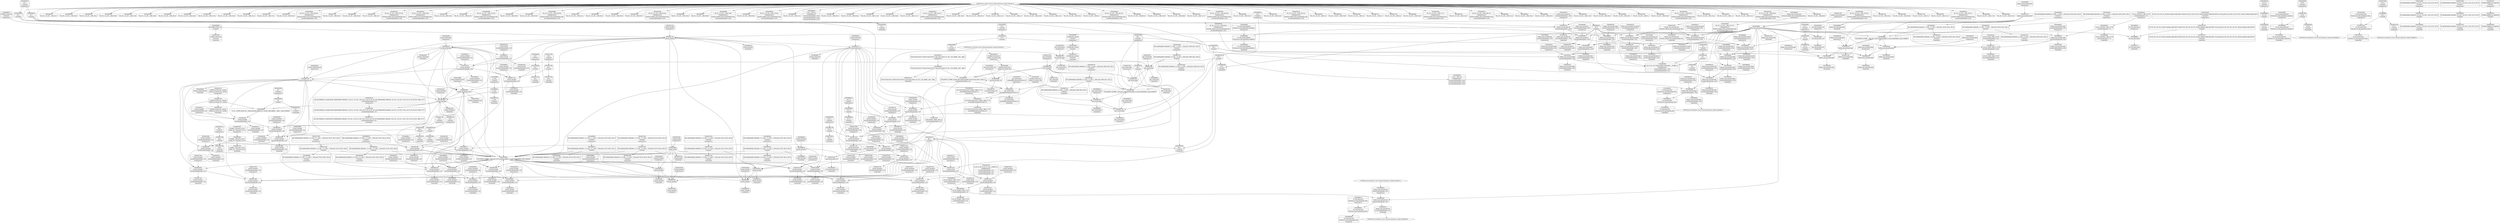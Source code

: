digraph {
	CE0x4b95920 [shape=record,shape=Mrecord,label="{CE0x4b95920|current_sid:land.lhs.true2}"]
	CE0x4b6a0c0 [shape=record,shape=Mrecord,label="{CE0x4b6a0c0|i32_0|*Constant*}"]
	CE0x4b52020 [shape=record,shape=Mrecord,label="{CE0x4b52020|80:_i32,_112:_i8*,_:_CRE_69,70_}"]
	CE0x4b5e700 [shape=record,shape=Mrecord,label="{CE0x4b5e700|_call_void_lockdep_rcu_suspicious(i8*_getelementptr_inbounds_(_25_x_i8_,_25_x_i8_*_.str3,_i32_0,_i32_0),_i32_218,_i8*_getelementptr_inbounds_(_45_x_i8_,_45_x_i8_*_.str12,_i32_0,_i32_0))_#10,_!dbg_!27727|security/selinux/hooks.c,218|*SummSource*}"]
	CE0x4b5b580 [shape=record,shape=Mrecord,label="{CE0x4b5b580|80:_i32,_112:_i8*,_:_CRE_96,100_|*MultipleSource*|Function::selinux_sem_associate&Arg::sma::|security/selinux/hooks.c,5419}"]
	CE0x4b55b20 [shape=record,shape=Mrecord,label="{CE0x4b55b20|selinux_sem_associate:ad|security/selinux/hooks.c, 5416|*SummSource*}"]
	CE0x4b94e50 [shape=record,shape=Mrecord,label="{CE0x4b94e50|current_sid:tmp16|security/selinux/hooks.c,218}"]
	CE0x4bcf2d0 [shape=record,shape=Mrecord,label="{CE0x4bcf2d0|get_current:tmp|*SummSource*}"]
	CE0x4b67180 [shape=record,shape=Mrecord,label="{CE0x4b67180|GLOBAL:__llvm_gcov_ctr125|Global_var:__llvm_gcov_ctr125|*SummSink*}"]
	CE0x4b66c60 [shape=record,shape=Mrecord,label="{CE0x4b66c60|selinux_sem_associate:sma|Function::selinux_sem_associate&Arg::sma::|*SummSource*}"]
	CE0x4b5aec0 [shape=record,shape=Mrecord,label="{CE0x4b5aec0|80:_i32,_112:_i8*,_:_CRE_80,84_|*MultipleSource*|Function::selinux_sem_associate&Arg::sma::|security/selinux/hooks.c,5419}"]
	CE0x4b56900 [shape=record,shape=Mrecord,label="{CE0x4b56900|80:_i32,_112:_i8*,_:_CRE_25,26_}"]
	CE0x4b672c0 [shape=record,shape=Mrecord,label="{CE0x4b672c0|i64_0|*Constant*|*SummSource*}"]
	CE0x4b6e070 [shape=record,shape=Mrecord,label="{CE0x4b6e070|80:_i32,_112:_i8*,_:_CRE_65,66_}"]
	CE0x4b3fac0 [shape=record,shape=Mrecord,label="{CE0x4b3fac0|i32_3|*Constant*}"]
	CE0x4b5a720 [shape=record,shape=Mrecord,label="{CE0x4b5a720|%struct.task_struct*_(%struct.task_struct**)*_asm_movq_%gs:$_1:P_,$0_,_r,im,_dirflag_,_fpsr_,_flags_|*SummSink*}"]
	CE0x4b58ef0 [shape=record,shape=Mrecord,label="{CE0x4b58ef0|i32_10|*Constant*|*SummSource*}"]
	CE0x4b70f70 [shape=record,shape=Mrecord,label="{CE0x4b70f70|i32_(i32,_i32,_i16,_i32,_%struct.common_audit_data*)*_bitcast_(i32_(i32,_i32,_i16,_i32,_%struct.common_audit_data.495*)*_avc_has_perm_to_i32_(i32,_i32,_i16,_i32,_%struct.common_audit_data*)*)|*Constant*|*SummSink*}"]
	CE0x4b96fb0 [shape=record,shape=Mrecord,label="{CE0x4b96fb0|current_sid:if.end|*SummSink*}"]
	CE0x4b5fc00 [shape=record,shape=Mrecord,label="{CE0x4b5fc00|selinux_sem_associate:ipc_id|security/selinux/hooks.c,5422|*SummSink*}"]
	CE0x4b5bfb0 [shape=record,shape=Mrecord,label="{CE0x4b5bfb0|80:_i32,_112:_i8*,_:_CRE_76,80_|*MultipleSource*|Function::selinux_sem_associate&Arg::sma::|security/selinux/hooks.c,5419}"]
	CE0x4b6dce0 [shape=record,shape=Mrecord,label="{CE0x4b6dce0|80:_i32,_112:_i8*,_:_CRE_62,63_}"]
	CE0x4b60350 [shape=record,shape=Mrecord,label="{CE0x4b60350|selinux_sem_associate:sid2|security/selinux/hooks.c,5424|*SummSink*}"]
	CE0x4b74210 [shape=record,shape=Mrecord,label="{CE0x4b74210|current_sid:tmp17|security/selinux/hooks.c,218}"]
	CE0x4b47140 [shape=record,shape=Mrecord,label="{CE0x4b47140|current_sid:entry}"]
	CE0x4b8fb10 [shape=record,shape=Mrecord,label="{CE0x4b8fb10|current_sid:tmp14|security/selinux/hooks.c,218|*SummSource*}"]
	CE0x4b615b0 [shape=record,shape=Mrecord,label="{CE0x4b615b0|0:_i32,_4:_i32,_8:_i32,_12:_i32,_:_CMRE_4,8_|*MultipleSource*|security/selinux/hooks.c,218|security/selinux/hooks.c,218|security/selinux/hooks.c,220}"]
	CE0x4b5c190 [shape=record,shape=Mrecord,label="{CE0x4b5c190|GLOBAL:current_sid.__warned|Global_var:current_sid.__warned}"]
	CE0x4b4c310 [shape=record,shape=Mrecord,label="{CE0x4b4c310|current_sid:do.end}"]
	CE0x4b648e0 [shape=record,shape=Mrecord,label="{CE0x4b648e0|COLLAPSED:_GCMRE___llvm_gcov_ctr319_internal_global_2_x_i64_zeroinitializer:_elem_0:default:}"]
	CE0x4b72890 [shape=record,shape=Mrecord,label="{CE0x4b72890|i32_1|*Constant*}"]
	CE0x4bddbc0 [shape=record,shape=Mrecord,label="{CE0x4bddbc0|get_current:tmp|*SummSink*}"]
	CE0x4b3ffe0 [shape=record,shape=Mrecord,label="{CE0x4b3ffe0|selinux_sem_associate:key|security/selinux/hooks.c,5422|*SummSink*}"]
	CE0x4b61e60 [shape=record,shape=Mrecord,label="{CE0x4b61e60|current_sid:tobool1|security/selinux/hooks.c,218|*SummSource*}"]
	CE0x4b5acb0 [shape=record,shape=Mrecord,label="{CE0x4b5acb0|_call_void_mcount()_#3}"]
	CE0x4b47080 [shape=record,shape=Mrecord,label="{CE0x4b47080|GLOBAL:current_sid|*Constant*|*SummSink*}"]
	CE0x4b55150 [shape=record,shape=Mrecord,label="{CE0x4b55150|i64*_getelementptr_inbounds_(_2_x_i64_,_2_x_i64_*___llvm_gcov_ctr319,_i64_0,_i64_1)|*Constant*|*SummSink*}"]
	CE0x4b90a30 [shape=record,shape=Mrecord,label="{CE0x4b90a30|current_sid:land.lhs.true|*SummSource*}"]
	CE0x4b589a0 [shape=record,shape=Mrecord,label="{CE0x4b589a0|80:_i32,_112:_i8*,_:_CRE_176,184_|*MultipleSource*|Function::selinux_sem_associate&Arg::sma::|security/selinux/hooks.c,5419}"]
	CE0x4b71c50 [shape=record,shape=Mrecord,label="{CE0x4b71c50|current_sid:security|security/selinux/hooks.c,218|*SummSink*}"]
	CE0x4b59e80 [shape=record,shape=Mrecord,label="{CE0x4b59e80|80:_i32,_112:_i8*,_:_CRE_112,120_|*MultipleSource*|Function::selinux_sem_associate&Arg::sma::|security/selinux/hooks.c,5419}"]
	CE0x4b66530 [shape=record,shape=Mrecord,label="{CE0x4b66530|80:_i32,_112:_i8*,_:_CRE_11,12_}"]
	CE0x4b60830 [shape=record,shape=Mrecord,label="{CE0x4b60830|4:_i32,_:_CRE_0,2_|*MultipleSource*|security/selinux/hooks.c,5419|security/selinux/hooks.c,5424|security/selinux/hooks.c,5419}"]
	CE0x4b54490 [shape=record,shape=Mrecord,label="{CE0x4b54490|80:_i32,_112:_i8*,_:_CRE_56,57_}"]
	CE0x4b3fee0 [shape=record,shape=Mrecord,label="{CE0x4b3fee0|selinux_sem_associate:tmp6|security/selinux/hooks.c,5422}"]
	CE0x4b72c30 [shape=record,shape=Mrecord,label="{CE0x4b72c30|current_sid:sid|security/selinux/hooks.c,220}"]
	CE0x4b950d0 [shape=record,shape=Mrecord,label="{CE0x4b950d0|current_sid:tmp16|security/selinux/hooks.c,218|*SummSource*}"]
	CE0x4b7f1f0 [shape=record,shape=Mrecord,label="{CE0x4b7f1f0|COLLAPSED:_CMRE:_elem_0::|security/selinux/hooks.c,218}"]
	CE0x4b9c220 [shape=record,shape=Mrecord,label="{CE0x4b9c220|current_sid:cred|security/selinux/hooks.c,218|*SummSink*}"]
	CE0x4b5f5f0 [shape=record,shape=Mrecord,label="{CE0x4b5f5f0|selinux_sem_associate:u|security/selinux/hooks.c,5422|*SummSource*}"]
	CE0x4b578b0 [shape=record,shape=Mrecord,label="{CE0x4b578b0|i64*_getelementptr_inbounds_(_2_x_i64_,_2_x_i64_*___llvm_gcov_ctr98,_i64_0,_i64_1)|*Constant*}"]
	CE0x4b645c0 [shape=record,shape=Mrecord,label="{CE0x4b645c0|80:_i32,_112:_i8*,_:_CRE_44,45_}"]
	CE0x4b50d10 [shape=record,shape=Mrecord,label="{CE0x4b50d10|i64_1|*Constant*}"]
	CE0x4b5aa00 [shape=record,shape=Mrecord,label="{CE0x4b5aa00|GLOBAL:current_task|Global_var:current_task|*SummSource*}"]
	CE0x4b4b240 [shape=record,shape=Mrecord,label="{CE0x4b4b240|i32_218|*Constant*|*SummSource*}"]
	CE0x4b667d0 [shape=record,shape=Mrecord,label="{CE0x4b667d0|current_sid:tmp|*SummSink*}"]
	CE0x4b6a020 [shape=record,shape=Mrecord,label="{CE0x4b6a020|_ret_i32_%tmp24,_!dbg_!27742|security/selinux/hooks.c,220|*SummSink*}"]
	CE0x4b62350 [shape=record,shape=Mrecord,label="{CE0x4b62350|i64_5|*Constant*|*SummSource*}"]
	CE0x4b5abe0 [shape=record,shape=Mrecord,label="{CE0x4b5abe0|selinux_sem_associate:tmp3|*SummSink*}"]
	CE0x4b70340 [shape=record,shape=Mrecord,label="{CE0x4b70340|i32_64|*Constant*}"]
	CE0x4b6cf50 [shape=record,shape=Mrecord,label="{CE0x4b6cf50|80:_i32,_112:_i8*,_:_CRE_17,18_}"]
	CE0x4b523b0 [shape=record,shape=Mrecord,label="{CE0x4b523b0|i32_10|*Constant*}"]
	CE0x4b73420 [shape=record,shape=Mrecord,label="{CE0x4b73420|current_sid:tmp24|security/selinux/hooks.c,220|*SummSink*}"]
	CE0x4b701d0 [shape=record,shape=Mrecord,label="{CE0x4b701d0|i16_25|*Constant*|*SummSink*}"]
	"CONST[source:0(mediator),value:2(dynamic)][purpose:{subject}][SrcIdx:3]"
	CE0x4b4b400 [shape=record,shape=Mrecord,label="{CE0x4b4b400|i32_218|*Constant*|*SummSink*}"]
	CE0x4b6de10 [shape=record,shape=Mrecord,label="{CE0x4b6de10|80:_i32,_112:_i8*,_:_CRE_63,64_}"]
	CE0x4b9bfe0 [shape=record,shape=Mrecord,label="{CE0x4b9bfe0|current_sid:cred|security/selinux/hooks.c,218}"]
	CE0x4b66620 [shape=record,shape=Mrecord,label="{CE0x4b66620|80:_i32,_112:_i8*,_:_CRE_12,13_}"]
	CE0x4b8f970 [shape=record,shape=Mrecord,label="{CE0x4b8f970|current_sid:tmp14|security/selinux/hooks.c,218}"]
	CE0x4b5e250 [shape=record,shape=Mrecord,label="{CE0x4b5e250|i8_1|*Constant*|*SummSink*}"]
	CE0x4b6f240 [shape=record,shape=Mrecord,label="{CE0x4b6f240|selinux_sem_associate:tmp5|security/selinux/hooks.c,5419|*SummSource*}"]
	CE0x4b3f250 [shape=record,shape=Mrecord,label="{CE0x4b3f250|selinux_sem_associate:tmp6|security/selinux/hooks.c,5422|*SummSource*}"]
	CE0x4b75070 [shape=record,shape=Mrecord,label="{CE0x4b75070|i64*_getelementptr_inbounds_(_11_x_i64_,_11_x_i64_*___llvm_gcov_ctr125,_i64_0,_i64_10)|*Constant*}"]
	CE0x605ba70 [shape=record,shape=Mrecord,label="{CE0x605ba70|selinux_sem_associate:tmp1|*SummSource*}"]
	CE0x4b69260 [shape=record,shape=Mrecord,label="{CE0x4b69260|avc_has_perm:ssid|Function::avc_has_perm&Arg::ssid::|*SummSink*}"]
	CE0x4b56680 [shape=record,shape=Mrecord,label="{CE0x4b56680|i64*_getelementptr_inbounds_(_2_x_i64_,_2_x_i64_*___llvm_gcov_ctr319,_i64_0,_i64_0)|*Constant*|*SummSource*}"]
	CE0x4b5c5a0 [shape=record,shape=Mrecord,label="{CE0x4b5c5a0|GLOBAL:current_sid.__warned|Global_var:current_sid.__warned|*SummSink*}"]
	CE0x4b47470 [shape=record,shape=Mrecord,label="{CE0x4b47470|selinux_sem_associate:bb|*SummSink*}"]
	CE0x4b51100 [shape=record,shape=Mrecord,label="{CE0x4b51100|current_sid:tmp3}"]
	CE0x4b66b50 [shape=record,shape=Mrecord,label="{CE0x4b66b50|selinux_sem_associate:sma|Function::selinux_sem_associate&Arg::sma::|*SummSink*}"]
	CE0x4b67330 [shape=record,shape=Mrecord,label="{CE0x4b67330|i64_0|*Constant*|*SummSink*}"]
	CE0x4b58310 [shape=record,shape=Mrecord,label="{CE0x4b58310|80:_i32,_112:_i8*,_:_CRE_144,152_|*MultipleSource*|Function::selinux_sem_associate&Arg::sma::|security/selinux/hooks.c,5419}"]
	CE0x4b974f0 [shape=record,shape=Mrecord,label="{CE0x4b974f0|current_sid:bb|*SummSource*}"]
	CE0x4b5a860 [shape=record,shape=Mrecord,label="{CE0x4b5a860|GLOBAL:current_task|Global_var:current_task}"]
	CE0x4b4ab90 [shape=record,shape=Mrecord,label="{CE0x4b4ab90|current_sid:do.body|*SummSource*}"]
	CE0x4b6d130 [shape=record,shape=Mrecord,label="{CE0x4b6d130|80:_i32,_112:_i8*,_:_CRE_19,20_}"]
	CE0x4b96920 [shape=record,shape=Mrecord,label="{CE0x4b96920|i64*_getelementptr_inbounds_(_11_x_i64_,_11_x_i64_*___llvm_gcov_ctr125,_i64_0,_i64_8)|*Constant*|*SummSource*}"]
	CE0x4b6fc90 [shape=record,shape=Mrecord,label="{CE0x4b6fc90|avc_has_perm:entry|*SummSource*}"]
	CE0x4b4fbb0 [shape=record,shape=Mrecord,label="{CE0x4b4fbb0|80:_i32,_112:_i8*,_:_CRE_32,33_}"]
	CE0x4b59510 [shape=record,shape=Mrecord,label="{CE0x4b59510|i32_1|*Constant*|*SummSource*}"]
	CE0x4b67f00 [shape=record,shape=Mrecord,label="{CE0x4b67f00|80:_i32,_112:_i8*,_:_CRE_21,22_}"]
	CE0x4b6b840 [shape=record,shape=Mrecord,label="{CE0x4b6b840|_ret_i32_%tmp24,_!dbg_!27742|security/selinux/hooks.c,220}"]
	CE0x4b68380 [shape=record,shape=Mrecord,label="{CE0x4b68380|i32_0|*Constant*|*SummSink*}"]
	CE0x4b5b680 [shape=record,shape=Mrecord,label="{CE0x4b5b680|current_sid:tmp6|security/selinux/hooks.c,218|*SummSource*}"]
	CE0x4b574b0 [shape=record,shape=Mrecord,label="{CE0x4b574b0|get_current:tmp1|*SummSource*}"]
	CE0x4b70790 [shape=record,shape=Mrecord,label="{CE0x4b70790|i32_(i32,_i32,_i16,_i32,_%struct.common_audit_data*)*_bitcast_(i32_(i32,_i32,_i16,_i32,_%struct.common_audit_data.495*)*_avc_has_perm_to_i32_(i32,_i32,_i16,_i32,_%struct.common_audit_data*)*)|*Constant*}"]
	CE0x4b9d710 [shape=record,shape=Mrecord,label="{CE0x4b9d710|current_sid:tmp5|security/selinux/hooks.c,218|*SummSink*}"]
	CE0x4b4d9f0 [shape=record,shape=Mrecord,label="{CE0x4b4d9f0|avc_has_perm:auditdata|Function::avc_has_perm&Arg::auditdata::|*SummSource*}"]
	CE0x4b906e0 [shape=record,shape=Mrecord,label="{CE0x4b906e0|current_sid:do.end|*SummSink*}"]
	CE0x4b9d500 [shape=record,shape=Mrecord,label="{CE0x4b9d500|get_current:tmp3|*SummSource*}"]
	CE0x4b6ba20 [shape=record,shape=Mrecord,label="{CE0x4b6ba20|_ret_i32_%tmp24,_!dbg_!27742|security/selinux/hooks.c,220|*SummSource*}"]
	CE0x4b3efe0 [shape=record,shape=Mrecord,label="{CE0x4b3efe0|i8_4|*Constant*|*SummSink*}"]
	CE0x4b700a0 [shape=record,shape=Mrecord,label="{CE0x4b700a0|i16_25|*Constant*|*SummSource*}"]
	CE0x4b748d0 [shape=record,shape=Mrecord,label="{CE0x4b748d0|current_sid:tmp18|security/selinux/hooks.c,218}"]
	CE0x443ffe0 [shape=record,shape=Mrecord,label="{CE0x443ffe0|80:_i32,_112:_i8*,_:_CRE_4,5_}"]
	CE0x5f29ce0 [shape=record,shape=Mrecord,label="{CE0x5f29ce0|selinux_sem_associate:sem_perm|security/selinux/hooks.c,5419|*SummSink*}"]
	CE0x4b8fc90 [shape=record,shape=Mrecord,label="{CE0x4b8fc90|current_sid:tmp14|security/selinux/hooks.c,218|*SummSink*}"]
	CE0x4b5b7c0 [shape=record,shape=Mrecord,label="{CE0x4b5b7c0|current_sid:tmp6|security/selinux/hooks.c,218|*SummSink*}"]
	CE0x4b54360 [shape=record,shape=Mrecord,label="{CE0x4b54360|80:_i32,_112:_i8*,_:_CRE_55,56_}"]
	CE0x4b8ff90 [shape=record,shape=Mrecord,label="{CE0x4b8ff90|i1_true|*Constant*|*SummSource*}"]
	CE0x4b72f50 [shape=record,shape=Mrecord,label="{CE0x4b72f50|get_current:tmp}"]
	"CONST[source:2(external),value:2(dynamic)][purpose:{subject}][SrcIdx:2]"
	CE0x4b4fac0 [shape=record,shape=Mrecord,label="{CE0x4b4fac0|80:_i32,_112:_i8*,_:_CRE_31,32_}"]
	CE0x4b54500 [shape=record,shape=Mrecord,label="{CE0x4b54500|selinux_sem_associate:ad|security/selinux/hooks.c, 5416}"]
	CE0x4b49890 [shape=record,shape=Mrecord,label="{CE0x4b49890|selinux_sem_associate:entry|*SummSink*}"]
	CE0x4b4f3c0 [shape=record,shape=Mrecord,label="{CE0x4b4f3c0|i64*_getelementptr_inbounds_(_2_x_i64_,_2_x_i64_*___llvm_gcov_ctr319,_i64_0,_i64_1)|*Constant*|*SummSource*}"]
	CE0x4b49ff0 [shape=record,shape=Mrecord,label="{CE0x4b49ff0|selinux_sem_associate:entry|*SummSource*}"]
	CE0x4b76360 [shape=record,shape=Mrecord,label="{CE0x4b76360|current_sid:tmp3|*SummSink*}"]
	CE0x4b8fdc0 [shape=record,shape=Mrecord,label="{CE0x4b8fdc0|i1_true|*Constant*}"]
	CE0x4b5cbc0 [shape=record,shape=Mrecord,label="{CE0x4b5cbc0|80:_i32,_112:_i8*,_:_CRE_50,51_}"]
	CE0x4b57340 [shape=record,shape=Mrecord,label="{CE0x4b57340|selinux_sem_associate:tmp|*SummSink*}"]
	CE0x4b4a640 [shape=record,shape=Mrecord,label="{CE0x4b4a640|_ret_i32_%call3,_!dbg_!27729|security/selinux/hooks.c,5424|*SummSink*}"]
	CE0x4b4d680 [shape=record,shape=Mrecord,label="{CE0x4b4d680|avc_has_perm:requested|Function::avc_has_perm&Arg::requested::}"]
	CE0x4bb9610 [shape=record,shape=Mrecord,label="{CE0x4bb9610|get_current:tmp2|*SummSource*}"]
	CE0x4b4de80 [shape=record,shape=Mrecord,label="{CE0x4b4de80|_ret_i32_%retval.0,_!dbg_!27728|security/selinux/avc.c,775|*SummSink*}"]
	CE0x4b3f330 [shape=record,shape=Mrecord,label="{CE0x4b3f330|selinux_sem_associate:ipc_id|security/selinux/hooks.c,5422}"]
	CE0x4b77ad0 [shape=record,shape=Mrecord,label="{CE0x4b77ad0|i64*_getelementptr_inbounds_(_11_x_i64_,_11_x_i64_*___llvm_gcov_ctr125,_i64_0,_i64_6)|*Constant*}"]
	CE0x4b3f150 [shape=record,shape=Mrecord,label="{CE0x4b3f150|selinux_sem_associate:sem_perm1|security/selinux/hooks.c,5422|*SummSource*}"]
	CE0x4440120 [shape=record,shape=Mrecord,label="{CE0x4440120|80:_i32,_112:_i8*,_:_CRE_6,7_}"]
	CE0x4b4c240 [shape=record,shape=Mrecord,label="{CE0x4b4c240|current_sid:if.then|*SummSink*}"]
	CE0x4b691c0 [shape=record,shape=Mrecord,label="{CE0x4b691c0|avc_has_perm:ssid|Function::avc_has_perm&Arg::ssid::|*SummSource*}"]
	CE0x4b59b40 [shape=record,shape=Mrecord,label="{CE0x4b59b40|80:_i32,_112:_i8*,_:_CRE_100,102_|*MultipleSource*|Function::selinux_sem_associate&Arg::sma::|security/selinux/hooks.c,5419}"]
	CE0x4b75500 [shape=record,shape=Mrecord,label="{CE0x4b75500|i64*_getelementptr_inbounds_(_11_x_i64_,_11_x_i64_*___llvm_gcov_ctr125,_i64_0,_i64_10)|*Constant*|*SummSink*}"]
	CE0x4b77d60 [shape=record,shape=Mrecord,label="{CE0x4b77d60|i64*_getelementptr_inbounds_(_11_x_i64_,_11_x_i64_*___llvm_gcov_ctr125,_i64_0,_i64_6)|*Constant*|*SummSource*}"]
	CE0x4b97680 [shape=record,shape=Mrecord,label="{CE0x4b97680|current_sid:if.then}"]
	CE0x4b77680 [shape=record,shape=Mrecord,label="{CE0x4b77680|current_sid:tmp12|security/selinux/hooks.c,218}"]
	CE0x4b5bb60 [shape=record,shape=Mrecord,label="{CE0x4b5bb60|current_sid:tmp7|security/selinux/hooks.c,218}"]
	CE0x4b660c0 [shape=record,shape=Mrecord,label="{CE0x4b660c0|80:_i32,_112:_i8*,_:_CRE_60,61_}"]
	CE0x4b6d040 [shape=record,shape=Mrecord,label="{CE0x4b6d040|80:_i32,_112:_i8*,_:_CRE_18,19_}"]
	CE0x4b918f0 [shape=record,shape=Mrecord,label="{CE0x4b918f0|GLOBAL:current_task|Global_var:current_task|*SummSink*}"]
	CE0x4b51ef0 [shape=record,shape=Mrecord,label="{CE0x4b51ef0|80:_i32,_112:_i8*,_:_CRE_68,69_}"]
	CE0x4b52280 [shape=record,shape=Mrecord,label="{CE0x4b52280|80:_i32,_112:_i8*,_:_CRE_71,72_}"]
	CE0x4b77520 [shape=record,shape=Mrecord,label="{CE0x4b77520|current_sid:tmp11|security/selinux/hooks.c,218|*SummSink*}"]
	CE0x4b585e0 [shape=record,shape=Mrecord,label="{CE0x4b585e0|80:_i32,_112:_i8*,_:_CRE_160,168_|*MultipleSource*|Function::selinux_sem_associate&Arg::sma::|security/selinux/hooks.c,5419}"]
	CE0x4b9cc40 [shape=record,shape=Mrecord,label="{CE0x4b9cc40|current_sid:tmp13|security/selinux/hooks.c,218}"]
	CE0x4b9c880 [shape=record,shape=Mrecord,label="{CE0x4b9c880|current_sid:tmp21|security/selinux/hooks.c,218|*SummSink*}"]
	CE0x4b75760 [shape=record,shape=Mrecord,label="{CE0x4b75760|current_sid:tmp20|security/selinux/hooks.c,218|*SummSource*}"]
	CE0x4b96ee0 [shape=record,shape=Mrecord,label="{CE0x4b96ee0|current_sid:if.end|*SummSource*}"]
	CE0x4b6f680 [shape=record,shape=Mrecord,label="{CE0x4b6f680|selinux_sem_associate:type|security/selinux/hooks.c,5421}"]
	CE0x4b53fd0 [shape=record,shape=Mrecord,label="{CE0x4b53fd0|80:_i32,_112:_i8*,_:_CRE_52,53_}"]
	CE0x4b54230 [shape=record,shape=Mrecord,label="{CE0x4b54230|80:_i32,_112:_i8*,_:_CRE_54,55_}"]
	CE0x4b5e380 [shape=record,shape=Mrecord,label="{CE0x4b5e380|i8*_getelementptr_inbounds_(_25_x_i8_,_25_x_i8_*_.str3,_i32_0,_i32_0)|*Constant*}"]
	CE0x4b69320 [shape=record,shape=Mrecord,label="{CE0x4b69320|avc_has_perm:tsid|Function::avc_has_perm&Arg::tsid::}"]
	CE0x4b3f0e0 [shape=record,shape=Mrecord,label="{CE0x4b3f0e0|selinux_sem_associate:sem_perm1|security/selinux/hooks.c,5422}"]
	CE0x4b90e60 [shape=record,shape=Mrecord,label="{CE0x4b90e60|GLOBAL:__llvm_gcov_ctr125|Global_var:__llvm_gcov_ctr125}"]
	CE0x4b4c890 [shape=record,shape=Mrecord,label="{CE0x4b4c890|selinux_sem_associate:tmp5|security/selinux/hooks.c,5419}"]
	CE0x4b558f0 [shape=record,shape=Mrecord,label="{CE0x4b558f0|GLOBAL:get_current|*Constant*|*SummSource*}"]
	CE0x4b745d0 [shape=record,shape=Mrecord,label="{CE0x4b745d0|current_sid:tmp17|security/selinux/hooks.c,218|*SummSource*}"]
	CE0x4b73b70 [shape=record,shape=Mrecord,label="{CE0x4b73b70|i8*_getelementptr_inbounds_(_45_x_i8_,_45_x_i8_*_.str12,_i32_0,_i32_0)|*Constant*|*SummSink*}"]
	CE0x4b6cc60 [shape=record,shape=Mrecord,label="{CE0x4b6cc60|i8_4|*Constant*}"]
	CE0x4b6e4c0 [shape=record,shape=Mrecord,label="{CE0x4b6e4c0|current_sid:tobool|security/selinux/hooks.c,218|*SummSource*}"]
	CE0x4b58170 [shape=record,shape=Mrecord,label="{CE0x4b58170|80:_i32,_112:_i8*,_:_CRE_136,144_|*MultipleSource*|Function::selinux_sem_associate&Arg::sma::|security/selinux/hooks.c,5419}"]
	CE0x4b94b40 [shape=record,shape=Mrecord,label="{CE0x4b94b40|current_sid:tmp15|security/selinux/hooks.c,218|*SummSink*}"]
	CE0x4b60fc0 [shape=record,shape=Mrecord,label="{CE0x4b60fc0|selinux_sem_associate:tmp7|security/selinux/hooks.c,5424|*SummSink*}"]
	CE0x605ba00 [shape=record,shape=Mrecord,label="{CE0x605ba00|i64_1|*Constant*|*SummSink*}"]
	CE0x4b70950 [shape=record,shape=Mrecord,label="{CE0x4b70950|selinux_sem_associate:call3|security/selinux/hooks.c,5424|*SummSink*}"]
	CE0x4bad730 [shape=record,shape=Mrecord,label="{CE0x4bad730|_call_void_mcount()_#3|*SummSink*}"]
	CE0x4b960a0 [shape=record,shape=Mrecord,label="{CE0x4b960a0|i64*_getelementptr_inbounds_(_11_x_i64_,_11_x_i64_*___llvm_gcov_ctr125,_i64_0,_i64_8)|*Constant*}"]
	CE0x4b76c00 [shape=record,shape=Mrecord,label="{CE0x4b76c00|current_sid:tmp|*SummSource*}"]
	CE0x4b93e30 [shape=record,shape=Mrecord,label="{CE0x4b93e30|current_sid:tobool1|security/selinux/hooks.c,218}"]
	CE0x4b68b20 [shape=record,shape=Mrecord,label="{CE0x4b68b20|selinux_sem_associate:tmp4|security/selinux/hooks.c,5419|*SummSink*}"]
	CE0x4b74a70 [shape=record,shape=Mrecord,label="{CE0x4b74a70|current_sid:tmp18|security/selinux/hooks.c,218|*SummSource*}"]
	CE0x4b4b950 [shape=record,shape=Mrecord,label="{CE0x4b4b950|i8*_getelementptr_inbounds_(_45_x_i8_,_45_x_i8_*_.str12,_i32_0,_i32_0)|*Constant*}"]
	CE0x4b4e210 [shape=record,shape=Mrecord,label="{CE0x4b4e210|_ret_i32_%call3,_!dbg_!27729|security/selinux/hooks.c,5424}"]
	CE0x4b76450 [shape=record,shape=Mrecord,label="{CE0x4b76450|_call_void_mcount()_#3}"]
	CE0x4b6e3f0 [shape=record,shape=Mrecord,label="{CE0x4b6e3f0|current_sid:tobool|security/selinux/hooks.c,218|*SummSink*}"]
	CE0x4b6b140 [shape=record,shape=Mrecord,label="{CE0x4b6b140|i64*_getelementptr_inbounds_(_2_x_i64_,_2_x_i64_*___llvm_gcov_ctr319,_i64_0,_i64_0)|*Constant*|*SummSink*}"]
	CE0x4b4d6f0 [shape=record,shape=Mrecord,label="{CE0x4b4d6f0|avc_has_perm:requested|Function::avc_has_perm&Arg::requested::|*SummSource*}"]
	CE0x4b95380 [shape=record,shape=Mrecord,label="{CE0x4b95380|i8_1|*Constant*}"]
	CE0x4b72700 [shape=record,shape=Mrecord,label="{CE0x4b72700|current_sid:tmp23|security/selinux/hooks.c,218|*SummSink*}"]
	CE0x4b95880 [shape=record,shape=Mrecord,label="{CE0x4b95880|current_sid:land.lhs.true|*SummSink*}"]
	CE0x4b5e770 [shape=record,shape=Mrecord,label="{CE0x4b5e770|_call_void_lockdep_rcu_suspicious(i8*_getelementptr_inbounds_(_25_x_i8_,_25_x_i8_*_.str3,_i32_0,_i32_0),_i32_218,_i8*_getelementptr_inbounds_(_45_x_i8_,_45_x_i8_*_.str12,_i32_0,_i32_0))_#10,_!dbg_!27727|security/selinux/hooks.c,218|*SummSink*}"]
	CE0x4bb9680 [shape=record,shape=Mrecord,label="{CE0x4bb9680|get_current:tmp2|*SummSink*}"]
	CE0x4b93cc0 [shape=record,shape=Mrecord,label="{CE0x4b93cc0|current_sid:tmp8|security/selinux/hooks.c,218|*SummSource*}"]
	"CONST[source:0(mediator),value:2(dynamic)][purpose:{object}][SnkIdx:1]"
	"CONST[source:1(input),value:2(dynamic)][purpose:{object}][SrcIdx:1]"
	CE0x4b905e0 [shape=record,shape=Mrecord,label="{CE0x4b905e0|current_sid:do.end|*SummSource*}"]
	CE0x4b4d4b0 [shape=record,shape=Mrecord,label="{CE0x4b4d4b0|avc_has_perm:requested|Function::avc_has_perm&Arg::requested::|*SummSink*}"]
	CE0x4b529b0 [shape=record,shape=Mrecord,label="{CE0x4b529b0|current_sid:tmp9|security/selinux/hooks.c,218|*SummSource*}"]
	CE0x4b6fd90 [shape=record,shape=Mrecord,label="{CE0x4b6fd90|avc_has_perm:entry}"]
	CE0x4b72580 [shape=record,shape=Mrecord,label="{CE0x4b72580|current_sid:tmp23|security/selinux/hooks.c,218|*SummSource*}"]
	CE0x4b56750 [shape=record,shape=Mrecord,label="{CE0x4b56750|i64*_getelementptr_inbounds_(_2_x_i64_,_2_x_i64_*___llvm_gcov_ctr98,_i64_0,_i64_1)|*Constant*|*SummSource*}"]
	CE0x4b64020 [shape=record,shape=Mrecord,label="{CE0x4b64020|selinux_sem_associate:tmp2|*SummSource*}"]
	CE0x4440080 [shape=record,shape=Mrecord,label="{CE0x4440080|80:_i32,_112:_i8*,_:_CRE_5,6_}"]
	CE0x4b79970 [shape=record,shape=Mrecord,label="{CE0x4b79970|current_sid:land.lhs.true2|*SummSink*}"]
	CE0x4b71410 [shape=record,shape=Mrecord,label="{CE0x4b71410|i64_2|*Constant*|*SummSink*}"]
	CE0x4b5bcd0 [shape=record,shape=Mrecord,label="{CE0x4b5bcd0|current_sid:tmp7|security/selinux/hooks.c,218|*SummSource*}"]
	CE0x4b3f8d0 [shape=record,shape=Mrecord,label="{CE0x4b3f8d0|selinux_sem_associate:key|security/selinux/hooks.c,5422|*SummSource*}"]
	CE0x4b591f0 [shape=record,shape=Mrecord,label="{CE0x4b591f0|i32_0|*Constant*}"]
	CE0x4b53400 [shape=record,shape=Mrecord,label="{CE0x4b53400|selinux_sem_associate:sma|Function::selinux_sem_associate&Arg::sma::}"]
	CE0x4bb95a0 [shape=record,shape=Mrecord,label="{CE0x4bb95a0|get_current:tmp2}"]
	CE0x4b5fb90 [shape=record,shape=Mrecord,label="{CE0x4b5fb90|selinux_sem_associate:ipc_id|security/selinux/hooks.c,5422|*SummSource*}"]
	CE0x4b6e2d0 [shape=record,shape=Mrecord,label="{CE0x4b6e2d0|80:_i32,_112:_i8*,_:_CRE_67,68_}"]
	CE0x5f29c70 [shape=record,shape=Mrecord,label="{CE0x5f29c70|selinux_sem_associate:sem_perm|security/selinux/hooks.c,5419|*SummSource*}"]
	CE0x4b67860 [shape=record,shape=Mrecord,label="{CE0x4b67860|80:_i32,_112:_i8*,_:_CRE_3,4_}"]
	CE0x4b72260 [shape=record,shape=Mrecord,label="{CE0x4b72260|current_sid:tmp23|security/selinux/hooks.c,218}"]
	CE0x4b73880 [shape=record,shape=Mrecord,label="{CE0x4b73880|i64*_getelementptr_inbounds_(_2_x_i64_,_2_x_i64_*___llvm_gcov_ctr98,_i64_0,_i64_0)|*Constant*|*SummSource*}"]
	CE0x4b6d9e0 [shape=record,shape=Mrecord,label="{CE0x4b6d9e0|GLOBAL:current_sid|*Constant*}"]
	CE0x4b54ae0 [shape=record,shape=Mrecord,label="{CE0x4b54ae0|current_sid:tmp1}"]
	CE0x4b3f2c0 [shape=record,shape=Mrecord,label="{CE0x4b3f2c0|selinux_sem_associate:tmp6|security/selinux/hooks.c,5422|*SummSink*}"]
	CE0x4b50e80 [shape=record,shape=Mrecord,label="{CE0x4b50e80|current_sid:tmp2|*SummSource*}"]
	CE0x4b90110 [shape=record,shape=Mrecord,label="{CE0x4b90110|i1_true|*Constant*|*SummSink*}"]
	CE0x4b71730 [shape=record,shape=Mrecord,label="{CE0x4b71730|current_sid:tmp4|security/selinux/hooks.c,218}"]
	CE0x4b567f0 [shape=record,shape=Mrecord,label="{CE0x4b567f0|get_current:tmp4|./arch/x86/include/asm/current.h,14|*SummSource*}"]
	CE0x4b4add0 [shape=record,shape=Mrecord,label="{CE0x4b4add0|i8*_getelementptr_inbounds_(_25_x_i8_,_25_x_i8_*_.str3,_i32_0,_i32_0)|*Constant*|*SummSink*}"]
	CE0x4b677f0 [shape=record,shape=Mrecord,label="{CE0x4b677f0|80:_i32,_112:_i8*,_:_CRE_2,3_}"]
	CE0x4b55680 [shape=record,shape=Mrecord,label="{CE0x4b55680|GLOBAL:get_current|*Constant*}"]
	CE0x4b4e060 [shape=record,shape=Mrecord,label="{CE0x4b4e060|current_sid:do.body|*SummSink*}"]
	CE0x4b90c20 [shape=record,shape=Mrecord,label="{CE0x4b90c20|current_sid:tmp4|security/selinux/hooks.c,218|*SummSink*}"]
	CE0x4b9ccb0 [shape=record,shape=Mrecord,label="{CE0x4b9ccb0|current_sid:tmp13|security/selinux/hooks.c,218|*SummSource*}"]
	CE0x4b74640 [shape=record,shape=Mrecord,label="{CE0x4b74640|current_sid:tmp17|security/selinux/hooks.c,218|*SummSink*}"]
	CE0x4b6e660 [shape=record,shape=Mrecord,label="{CE0x4b6e660|i64_2|*Constant*}"]
	CE0x4b5d9c0 [shape=record,shape=Mrecord,label="{CE0x4b5d9c0|i64*_getelementptr_inbounds_(_2_x_i64_,_2_x_i64_*___llvm_gcov_ctr319,_i64_0,_i64_0)|*Constant*}"]
	CE0x4b755e0 [shape=record,shape=Mrecord,label="{CE0x4b755e0|current_sid:tmp20|security/selinux/hooks.c,218}"]
	CE0x4b5e0e0 [shape=record,shape=Mrecord,label="{CE0x4b5e0e0|i8_1|*Constant*|*SummSource*}"]
	CE0x4b57240 [shape=record,shape=Mrecord,label="{CE0x4b57240|80:_i32,_112:_i8*,_:_CRE_8,9_}"]
	CE0x4b68f40 [shape=record,shape=Mrecord,label="{CE0x4b68f40|avc_has_perm:ssid|Function::avc_has_perm&Arg::ssid::}"]
	CE0x4b46590 [shape=record,shape=Mrecord,label="{CE0x4b46590|i64*_getelementptr_inbounds_(_11_x_i64_,_11_x_i64_*___llvm_gcov_ctr125,_i64_0,_i64_1)|*Constant*|*SummSink*}"]
	CE0x4b57020 [shape=record,shape=Mrecord,label="{CE0x4b57020|get_current:tmp1|*SummSink*}"]
	CE0x4b6ab60 [shape=record,shape=Mrecord,label="{CE0x4b6ab60|80:_i32,_112:_i8*,_:_CRE_35,36_}"]
	CE0x4b524e0 [shape=record,shape=Mrecord,label="{CE0x4b524e0|80:_i32,_112:_i8*,_:_CRE_72,73_|*MultipleSource*|Function::selinux_sem_associate&Arg::sma::|security/selinux/hooks.c,5419}"]
	CE0x4b79a30 [shape=record,shape=Mrecord,label="{CE0x4b79a30|current_sid:bb}"]
	CE0x4b93560 [shape=record,shape=Mrecord,label="{CE0x4b93560|current_sid:call4|security/selinux/hooks.c,218}"]
	CE0x4b4a4a0 [shape=record,shape=Mrecord,label="{CE0x4b4a4a0|_ret_i32_%call3,_!dbg_!27729|security/selinux/hooks.c,5424|*SummSource*}"]
	CE0x4b9c4e0 [shape=record,shape=Mrecord,label="{CE0x4b9c4e0|current_sid:tmp21|security/selinux/hooks.c,218}"]
	CE0x4b69e30 [shape=record,shape=Mrecord,label="{CE0x4b69e30|current_sid:tmp1|*SummSink*}"]
	CE0x4b5eac0 [shape=record,shape=Mrecord,label="{CE0x4b5eac0|GLOBAL:lockdep_rcu_suspicious|*Constant*|*SummSource*}"]
	CE0x4b64220 [shape=record,shape=Mrecord,label="{CE0x4b64220|80:_i32,_112:_i8*,_:_CRE_41,42_}"]
	CE0x4b9bec0 [shape=record,shape=Mrecord,label="{CE0x4b9bec0|i32_78|*Constant*|*SummSource*}"]
	CE0x4b6d920 [shape=record,shape=Mrecord,label="{CE0x4b6d920|selinux_sem_associate:call|security/selinux/hooks.c,5417|*SummSource*}"]
	CE0x4b675b0 [shape=record,shape=Mrecord,label="{CE0x4b675b0|current_sid:tmp5|security/selinux/hooks.c,218}"]
	CE0x4b59100 [shape=record,shape=Mrecord,label="{CE0x4b59100|current_sid:call|security/selinux/hooks.c,218|*SummSink*}"]
	CE0x4b58870 [shape=record,shape=Mrecord,label="{CE0x4b58870|80:_i32,_112:_i8*,_:_CRE_168,176_|*MultipleSource*|Function::selinux_sem_associate&Arg::sma::|security/selinux/hooks.c,5419}"]
	CE0x4b75570 [shape=record,shape=Mrecord,label="{CE0x4b75570|current_sid:tmp19|security/selinux/hooks.c,218|*SummSink*}"]
	CE0x4b6a9e0 [shape=record,shape=Mrecord,label="{CE0x4b6a9e0|80:_i32,_112:_i8*,_:_CRE_15,16_}"]
	CE0x4b680e0 [shape=record,shape=Mrecord,label="{CE0x4b680e0|80:_i32,_112:_i8*,_:_CRE_23,24_}"]
	CE0x4b90b20 [shape=record,shape=Mrecord,label="{CE0x4b90b20|current_sid:tmp4|security/selinux/hooks.c,218|*SummSource*}"]
	CE0x4b526d0 [shape=record,shape=Mrecord,label="{CE0x4b526d0|i64_4|*Constant*}"]
	CE0x4b73330 [shape=record,shape=Mrecord,label="{CE0x4b73330|current_sid:tmp24|security/selinux/hooks.c,220|*SummSource*}"]
	CE0x4b9d5a0 [shape=record,shape=Mrecord,label="{CE0x4b9d5a0|get_current:tmp3|*SummSink*}"]
	CE0x4b9cd20 [shape=record,shape=Mrecord,label="{CE0x4b9cd20|current_sid:tmp13|security/selinux/hooks.c,218|*SummSink*}"]
	CE0x4b73b00 [shape=record,shape=Mrecord,label="{CE0x4b73b00|i8*_getelementptr_inbounds_(_45_x_i8_,_45_x_i8_*_.str12,_i32_0,_i32_0)|*Constant*|*SummSource*}"]
	CE0x4b9be50 [shape=record,shape=Mrecord,label="{CE0x4b9be50|i32_78|*Constant*|*SummSink*}"]
	CE0x4b73240 [shape=record,shape=Mrecord,label="{CE0x4b73240|current_sid:tmp24|security/selinux/hooks.c,220}"]
	CE0x4b676b0 [shape=record,shape=Mrecord,label="{CE0x4b676b0|current_sid:tmp5|security/selinux/hooks.c,218|*SummSource*}"]
	CE0x4b6e870 [shape=record,shape=Mrecord,label="{CE0x4b6e870|i32_1|*Constant*}"]
	CE0x4b94ad0 [shape=record,shape=Mrecord,label="{CE0x4b94ad0|current_sid:tmp15|security/selinux/hooks.c,218|*SummSource*}"]
	CE0x4b4fd90 [shape=record,shape=Mrecord,label="{CE0x4b4fd90|80:_i32,_112:_i8*,_:_CRE_34,35_}"]
	CE0x4b52740 [shape=record,shape=Mrecord,label="{CE0x4b52740|i64_4|*Constant*|*SummSource*}"]
	CE0x4b65d30 [shape=record,shape=Mrecord,label="{CE0x4b65d30|80:_i32,_112:_i8*,_:_CRE_57,58_}"]
	CE0x4b6f2b0 [shape=record,shape=Mrecord,label="{CE0x4b6f2b0|selinux_sem_associate:tmp5|security/selinux/hooks.c,5419|*SummSink*}"]
	CE0x4b751a0 [shape=record,shape=Mrecord,label="{CE0x4b751a0|current_sid:tmp19|security/selinux/hooks.c,218|*SummSource*}"]
	CE0x4b735d0 [shape=record,shape=Mrecord,label="{CE0x4b735d0|get_current:bb|*SummSource*}"]
	CE0x4b6ac50 [shape=record,shape=Mrecord,label="{CE0x4b6ac50|80:_i32,_112:_i8*,_:_CRE_36,37_}"]
	CE0x4b3fb30 [shape=record,shape=Mrecord,label="{CE0x4b3fb30|i32_3|*Constant*|*SummSource*}"]
	CE0x4b715f0 [shape=record,shape=Mrecord,label="{CE0x4b715f0|i64_3|*Constant*|*SummSource*}"]
	CE0x4b569f0 [shape=record,shape=Mrecord,label="{CE0x4b569f0|80:_i32,_112:_i8*,_:_CRE_26,27_}"]
	CE0x6203c90 [shape=record,shape=Mrecord,label="{CE0x6203c90|80:_i32,_112:_i8*,_:_CRE_0,1_}"]
	CE0x4bcf260 [shape=record,shape=Mrecord,label="{CE0x4bcf260|COLLAPSED:_GCMRE___llvm_gcov_ctr98_internal_global_2_x_i64_zeroinitializer:_elem_0:default:}"]
	CE0x4b62480 [shape=record,shape=Mrecord,label="{CE0x4b62480|i64_5|*Constant*|*SummSink*}"]
	CE0x4b50d80 [shape=record,shape=Mrecord,label="{CE0x4b50d80|selinux_sem_associate:tmp1}"]
	"CONST[source:0(mediator),value:2(dynamic)][purpose:{subject}][SnkIdx:0]"
	CE0x4b609b0 [shape=record,shape=Mrecord,label="{CE0x4b609b0|selinux_sem_associate:tmp7|security/selinux/hooks.c,5424}"]
	CE0x4b4dcc0 [shape=record,shape=Mrecord,label="{CE0x4b4dcc0|_ret_i32_%retval.0,_!dbg_!27728|security/selinux/avc.c,775|*SummSource*}"]
	CE0x4b71580 [shape=record,shape=Mrecord,label="{CE0x4b71580|i64_3|*Constant*}"]
	CE0x4b74d20 [shape=record,shape=Mrecord,label="{CE0x4b74d20|current_sid:tmp19|security/selinux/hooks.c,218}"]
	CE0x4b56bd0 [shape=record,shape=Mrecord,label="{CE0x4b56bd0|80:_i32,_112:_i8*,_:_CRE_28,29_}"]
	CE0x4b5b3e0 [shape=record,shape=Mrecord,label="{CE0x4b5b3e0|80:_i32,_112:_i8*,_:_CRE_92,96_|*MultipleSource*|Function::selinux_sem_associate&Arg::sma::|security/selinux/hooks.c,5419}"]
	"CONST[source:0(mediator),value:0(static)][purpose:{operation}][SnkIdx:3]"
	CE0x4b68540 [shape=record,shape=Mrecord,label="{CE0x4b68540|selinux_sem_associate:sem_perm|security/selinux/hooks.c,5419}"]
	CE0x4b64870 [shape=record,shape=Mrecord,label="{CE0x4b64870|selinux_sem_associate:tmp}"]
	CE0x4b75450 [shape=record,shape=Mrecord,label="{CE0x4b75450|i64*_getelementptr_inbounds_(_11_x_i64_,_11_x_i64_*___llvm_gcov_ctr125,_i64_0,_i64_10)|*Constant*|*SummSource*}"]
	CE0x4b62cf0 [shape=record,shape=Mrecord,label="{CE0x4b62cf0|_ret_%struct.task_struct*_%tmp4,_!dbg_!27714|./arch/x86/include/asm/current.h,14|*SummSink*}"]
	CE0x4b6a830 [shape=record,shape=Mrecord,label="{CE0x4b6a830|80:_i32,_112:_i8*,_:_CRE_13,14_}"]
	CE0x4b6ff00 [shape=record,shape=Mrecord,label="{CE0x4b6ff00|i16_25|*Constant*}"]
	CE0x4b8ee20 [shape=record,shape=Mrecord,label="{CE0x4b8ee20|_call_void_mcount()_#3|*SummSink*}"]
	CE0x4b620c0 [shape=record,shape=Mrecord,label="{CE0x4b620c0|i64_5|*Constant*}"]
	CE0x4b71b80 [shape=record,shape=Mrecord,label="{CE0x4b71b80|current_sid:security|security/selinux/hooks.c,218|*SummSource*}"]
	CE0x4b62c50 [shape=record,shape=Mrecord,label="{CE0x4b62c50|_ret_%struct.task_struct*_%tmp4,_!dbg_!27714|./arch/x86/include/asm/current.h,14}"]
	CE0x4bad630 [shape=record,shape=Mrecord,label="{CE0x4bad630|_call_void_mcount()_#3|*SummSource*}"]
	CE0x4b8ed80 [shape=record,shape=Mrecord,label="{CE0x4b8ed80|_call_void_mcount()_#3|*SummSource*}"]
	CE0x4b955b0 [shape=record,shape=Mrecord,label="{CE0x4b955b0|get_current:tmp4|./arch/x86/include/asm/current.h,14|*SummSink*}"]
	CE0x5f29d50 [shape=record,shape=Mrecord,label="{CE0x5f29d50|80:_i32,_112:_i8*,_:_CRE_1,2_}"]
	CE0x4b53ed0 [shape=record,shape=Mrecord,label="{CE0x4b53ed0|80:_i32,_112:_i8*,_:_CRE_51,52_}"]
	CE0x4b52da0 [shape=record,shape=Mrecord,label="{CE0x4b52da0|current_sid:tmp10|security/selinux/hooks.c,218|*SummSource*}"]
	CE0x4b5b240 [shape=record,shape=Mrecord,label="{CE0x4b5b240|80:_i32,_112:_i8*,_:_CRE_88,92_|*MultipleSource*|Function::selinux_sem_associate&Arg::sma::|security/selinux/hooks.c,5419}"]
	CE0x4b714f0 [shape=record,shape=Mrecord,label="{CE0x4b714f0|i64_0|*Constant*}"]
	CE0x4b68760 [shape=record,shape=Mrecord,label="{CE0x4b68760|i32_10|*Constant*|*SummSink*}"]
	CE0x4b4db40 [shape=record,shape=Mrecord,label="{CE0x4b4db40|avc_has_perm:auditdata|Function::avc_has_perm&Arg::auditdata::|*SummSink*}"]
	CE0x4b3fd80 [shape=record,shape=Mrecord,label="{CE0x4b3fd80|i32_3|*Constant*|*SummSink*}"]
	CE0x4b6e1a0 [shape=record,shape=Mrecord,label="{CE0x4b6e1a0|80:_i32,_112:_i8*,_:_CRE_66,67_}"]
	CE0x4b798d0 [shape=record,shape=Mrecord,label="{CE0x4b798d0|current_sid:land.lhs.true2|*SummSource*}"]
	CE0x4b61f90 [shape=record,shape=Mrecord,label="{CE0x4b61f90|current_sid:tobool1|security/selinux/hooks.c,218|*SummSink*}"]
	CE0x4b4aa20 [shape=record,shape=Mrecord,label="{CE0x4b4aa20|current_sid:do.body}"]
	CE0x4b7f030 [shape=record,shape=Mrecord,label="{CE0x4b7f030|i32_22|*Constant*|*SummSink*}"]
	CE0x4b9d660 [shape=record,shape=Mrecord,label="{CE0x4b9d660|_call_void_mcount()_#3}"]
	CE0x4b5a060 [shape=record,shape=Mrecord,label="{CE0x4b5a060|80:_i32,_112:_i8*,_:_CRE_120,128_|*MultipleSource*|Function::selinux_sem_associate&Arg::sma::|security/selinux/hooks.c,5419}"]
	CE0x4b75900 [shape=record,shape=Mrecord,label="{CE0x4b75900|current_sid:tmp20|security/selinux/hooks.c,218|*SummSink*}"]
	CE0x4b76290 [shape=record,shape=Mrecord,label="{CE0x4b76290|current_sid:tmp3|*SummSource*}"]
	CE0x4b47a10 [shape=record,shape=Mrecord,label="{CE0x4b47a10|selinux_sem_associate:entry}"]
	CE0x4b907f0 [shape=record,shape=Mrecord,label="{CE0x4b907f0|current_sid:if.end}"]
	CE0x4b741a0 [shape=record,shape=Mrecord,label="{CE0x4b741a0|i64*_getelementptr_inbounds_(_11_x_i64_,_11_x_i64_*___llvm_gcov_ctr125,_i64_0,_i64_9)|*Constant*|*SummSink*}"]
	CE0x4b71f70 [shape=record,shape=Mrecord,label="{CE0x4b71f70|current_sid:tmp22|security/selinux/hooks.c,218}"]
	CE0x4b6b1b0 [shape=record,shape=Mrecord,label="{CE0x4b6b1b0|selinux_sem_associate:tmp|*SummSource*}"]
	CE0x4b3f4d0 [shape=record,shape=Mrecord,label="{CE0x4b3f4d0|selinux_sem_associate:u|security/selinux/hooks.c,5422}"]
	CE0x4b74010 [shape=record,shape=Mrecord,label="{CE0x4b74010|i64*_getelementptr_inbounds_(_11_x_i64_,_11_x_i64_*___llvm_gcov_ctr125,_i64_0,_i64_9)|*Constant*|*SummSource*}"]
	CE0x4b67e10 [shape=record,shape=Mrecord,label="{CE0x4b67e10|80:_i32,_112:_i8*,_:_CRE_20,21_}"]
	CE0x4b71690 [shape=record,shape=Mrecord,label="{CE0x4b71690|i64_3|*Constant*|*SummSink*}"]
	CE0x4b76b20 [shape=record,shape=Mrecord,label="{CE0x4b76b20|current_sid:tmp}"]
	CE0x4b68c80 [shape=record,shape=Mrecord,label="{CE0x4b68c80|selinux_sem_associate:security|security/selinux/hooks.c,5419|*SummSink*}"]
	CE0x4b5c960 [shape=record,shape=Mrecord,label="{CE0x4b5c960|80:_i32,_112:_i8*,_:_CRE_48,49_}"]
	CE0x4b68950 [shape=record,shape=Mrecord,label="{CE0x4b68950|selinux_sem_associate:security|security/selinux/hooks.c,5419}"]
	CE0x4bd3140 [shape=record,shape=Mrecord,label="{CE0x4bd3140|i64*_getelementptr_inbounds_(_2_x_i64_,_2_x_i64_*___llvm_gcov_ctr98,_i64_0,_i64_1)|*Constant*|*SummSink*}"]
	CE0x4b57180 [shape=record,shape=Mrecord,label="{CE0x4b57180|80:_i32,_112:_i8*,_:_CRE_7,8_}"]
	CE0x4b5f760 [shape=record,shape=Mrecord,label="{CE0x4b5f760|selinux_sem_associate:u|security/selinux/hooks.c,5422|*SummSink*}"]
	CE0x4b68310 [shape=record,shape=Mrecord,label="{CE0x4b68310|i32_0|*Constant*|*SummSource*}"]
	CE0x4b4d610 [shape=record,shape=Mrecord,label="{CE0x4b4d610|_ret_i32_%retval.0,_!dbg_!27728|security/selinux/avc.c,775}"]
	CE0x4b62a40 [shape=record,shape=Mrecord,label="{CE0x4b62a40|_ret_%struct.task_struct*_%tmp4,_!dbg_!27714|./arch/x86/include/asm/current.h,14|*SummSource*}"]
	CE0x4b67ff0 [shape=record,shape=Mrecord,label="{CE0x4b67ff0|80:_i32,_112:_i8*,_:_CRE_22,23_}"]
	CE0x4b4b0a0 [shape=record,shape=Mrecord,label="{CE0x4b4b0a0|i32_218|*Constant*}"]
	CE0x4b59ce0 [shape=record,shape=Mrecord,label="{CE0x4b59ce0|80:_i32,_112:_i8*,_:_CRE_104,112_|*MultipleSource*|Function::selinux_sem_associate&Arg::sma::|security/selinux/hooks.c,5419}"]
	CE0x4b56ae0 [shape=record,shape=Mrecord,label="{CE0x4b56ae0|80:_i32,_112:_i8*,_:_CRE_27,28_}"]
	CE0x4b61180 [shape=record,shape=Mrecord,label="{CE0x4b61180|current_sid:sid|security/selinux/hooks.c,220|*SummSink*}"]
	CE0x4b4c990 [shape=record,shape=Mrecord,label="{CE0x4b4c990|0:_i8,_8:_i32,_24:_%struct.selinux_audit_data*,_:_SCMRE_0,1_|*MultipleSource*|security/selinux/hooks.c, 5416|security/selinux/hooks.c,5421}"]
	CE0x4b75cf0 [shape=record,shape=Mrecord,label="{CE0x4b75cf0|current_sid:tobool|security/selinux/hooks.c,218}"]
	CE0x4b56860 [shape=record,shape=Mrecord,label="{CE0x4b56860|80:_i32,_112:_i8*,_:_CRE_24,25_}"]
	CE0x4b6ce10 [shape=record,shape=Mrecord,label="{CE0x4b6ce10|80:_i32,_112:_i8*,_:_CRE_16,17_}"]
	CE0x4b94400 [shape=record,shape=Mrecord,label="{CE0x4b94400|%struct.task_struct*_(%struct.task_struct**)*_asm_movq_%gs:$_1:P_,$0_,_r,im,_dirflag_,_fpsr_,_flags_}"]
	CE0x4b63c50 [shape=record,shape=Mrecord,label="{CE0x4b63c50|i64*_getelementptr_inbounds_(_11_x_i64_,_11_x_i64_*___llvm_gcov_ctr125,_i64_0,_i64_0)|*Constant*}"]
	CE0x4b63370 [shape=record,shape=Mrecord,label="{CE0x4b63370|current_sid:tmp8|security/selinux/hooks.c,218|*SummSink*}"]
	CE0x4b57440 [shape=record,shape=Mrecord,label="{CE0x4b57440|get_current:tmp1}"]
	CE0x4b63f50 [shape=record,shape=Mrecord,label="{CE0x4b63f50|i64*_getelementptr_inbounds_(_11_x_i64_,_11_x_i64_*___llvm_gcov_ctr125,_i64_0,_i64_0)|*Constant*|*SummSink*}"]
	CE0x4b4ad60 [shape=record,shape=Mrecord,label="{CE0x4b4ad60|i8*_getelementptr_inbounds_(_25_x_i8_,_25_x_i8_*_.str3,_i32_0,_i32_0)|*Constant*|*SummSource*}"]
	CE0x4b528b0 [shape=record,shape=Mrecord,label="{CE0x4b528b0|current_sid:tmp9|security/selinux/hooks.c,218}"]
	CE0x4b63da0 [shape=record,shape=Mrecord,label="{CE0x4b63da0|i64*_getelementptr_inbounds_(_11_x_i64_,_11_x_i64_*___llvm_gcov_ctr125,_i64_0,_i64_0)|*Constant*|*SummSource*}"]
	CE0x4b773a0 [shape=record,shape=Mrecord,label="{CE0x4b773a0|current_sid:tmp11|security/selinux/hooks.c,218|*SummSource*}"]
	CE0x4b661f0 [shape=record,shape=Mrecord,label="{CE0x4b661f0|80:_i32,_112:_i8*,_:_CRE_61,62_}"]
	CE0x4b8ef10 [shape=record,shape=Mrecord,label="{CE0x4b8ef10|current_sid:call|security/selinux/hooks.c,218}"]
	CE0x4b6b010 [shape=record,shape=Mrecord,label="{CE0x4b6b010|80:_i32,_112:_i8*,_:_CRE_40,41_}"]
	CE0x4b6f790 [shape=record,shape=Mrecord,label="{CE0x4b6f790|selinux_sem_associate:type|security/selinux/hooks.c,5421|*SummSource*}"]
	CE0x4b49510 [shape=record,shape=Mrecord,label="{CE0x4b49510|selinux_sem_associate:call|security/selinux/hooks.c,5417|*SummSink*}"]
	CE0x4b62890 [shape=record,shape=Mrecord,label="{CE0x4b62890|get_current:entry|*SummSource*}"]
	CE0x4b52f20 [shape=record,shape=Mrecord,label="{CE0x4b52f20|current_sid:tmp10|security/selinux/hooks.c,218|*SummSink*}"]
	CE0x4b73e40 [shape=record,shape=Mrecord,label="{CE0x4b73e40|i64*_getelementptr_inbounds_(_11_x_i64_,_11_x_i64_*___llvm_gcov_ctr125,_i64_0,_i64_9)|*Constant*}"]
	CE0x4b56f00 [shape=record,shape=Mrecord,label="{CE0x4b56f00|selinux_sem_associate:call|security/selinux/hooks.c,5417}"]
	CE0x4b975c0 [shape=record,shape=Mrecord,label="{CE0x4b975c0|current_sid:bb|*SummSink*}"]
	CE0x4b779a0 [shape=record,shape=Mrecord,label="{CE0x4b779a0|current_sid:tmp12|security/selinux/hooks.c,218|*SummSink*}"]
	CE0x4b93b00 [shape=record,shape=Mrecord,label="{CE0x4b93b00|0:_i8,_:_GCMR_current_sid.__warned_internal_global_i8_0,_section_.data.unlikely_,_align_1:_elem_0:default:}"]
	CE0x4b55550 [shape=record,shape=Mrecord,label="{CE0x4b55550|current_sid:call4|security/selinux/hooks.c,218|*SummSink*}"]
	CE0x4b6e800 [shape=record,shape=Mrecord,label="{CE0x4b6e800|selinux_sem_associate:tmp1|*SummSink*}"]
	CE0x4b4c420 [shape=record,shape=Mrecord,label="{CE0x4b4c420|selinux_sem_associate:sem_perm1|security/selinux/hooks.c,5422|*SummSink*}"]
	CE0x4b65f90 [shape=record,shape=Mrecord,label="{CE0x4b65f90|80:_i32,_112:_i8*,_:_CRE_59,60_}"]
	CE0x4b6ad40 [shape=record,shape=Mrecord,label="{CE0x4b6ad40|80:_i32,_112:_i8*,_:_CRE_37,38_}"]
	CE0x4b704b0 [shape=record,shape=Mrecord,label="{CE0x4b704b0|avc_has_perm:tclass|Function::avc_has_perm&Arg::tclass::|*SummSource*}"]
	CE0x4bddc50 [shape=record,shape=Mrecord,label="{CE0x4bddc50|i64_1|*Constant*}"]
	CE0x4b5ca90 [shape=record,shape=Mrecord,label="{CE0x4b5ca90|80:_i32,_112:_i8*,_:_CRE_49,50_}"]
	CE0x4b67440 [shape=record,shape=Mrecord,label="{CE0x4b67440|current_sid:tmp6|security/selinux/hooks.c,218}"]
	CE0x4b65ae0 [shape=record,shape=Mrecord,label="{CE0x4b65ae0|selinux_sem_associate:tmp2}"]
	CE0x4b6af20 [shape=record,shape=Mrecord,label="{CE0x4b6af20|80:_i32,_112:_i8*,_:_CRE_39,40_}"]
	CE0x4b77820 [shape=record,shape=Mrecord,label="{CE0x4b77820|current_sid:tmp12|security/selinux/hooks.c,218|*SummSource*}"]
	CE0x4b3ee50 [shape=record,shape=Mrecord,label="{CE0x4b3ee50|i8_4|*Constant*|*SummSource*}"]
	CE0x4b6db70 [shape=record,shape=Mrecord,label="{CE0x4b6db70|GLOBAL:current_sid|*Constant*|*SummSource*}"]
	CE0x4b573b0 [shape=record,shape=Mrecord,label="{CE0x4b573b0|i64_1|*Constant*|*SummSource*}"]
	CE0x4b9c150 [shape=record,shape=Mrecord,label="{CE0x4b9c150|current_sid:cred|security/selinux/hooks.c,218|*SummSource*}"]
	CE0x4b646f0 [shape=record,shape=Mrecord,label="{CE0x4b646f0|80:_i32,_112:_i8*,_:_CRE_45,46_}"]
	CE0x4b9c790 [shape=record,shape=Mrecord,label="{CE0x4b9c790|i32_22|*Constant*}"]
	CE0x4b54b50 [shape=record,shape=Mrecord,label="{CE0x4b54b50|current_sid:tmp1|*SummSource*}"]
	CE0x4b5c830 [shape=record,shape=Mrecord,label="{CE0x4b5c830|80:_i32,_112:_i8*,_:_CRE_47,48_}"]
	CE0x4b4fca0 [shape=record,shape=Mrecord,label="{CE0x4b4fca0|80:_i32,_112:_i8*,_:_CRE_33,34_}"]
	CE0x4b6a8f0 [shape=record,shape=Mrecord,label="{CE0x4b6a8f0|80:_i32,_112:_i8*,_:_CRE_14,15_}"]
	CE0x4b52150 [shape=record,shape=Mrecord,label="{CE0x4b52150|80:_i32,_112:_i8*,_:_CRE_70,71_}"]
	CE0x4b9bd00 [shape=record,shape=Mrecord,label="{CE0x4b9bd00|i32_78|*Constant*}"]
	CE0x4b97100 [shape=record,shape=Mrecord,label="{CE0x4b97100|get_current:tmp3}"]
	CE0x4b71ae0 [shape=record,shape=Mrecord,label="{CE0x4b71ae0|current_sid:security|security/selinux/hooks.c,218}"]
	CE0x4b55a70 [shape=record,shape=Mrecord,label="{CE0x4b55a70|GLOBAL:get_current|*Constant*|*SummSink*}"]
	CE0x4b4f910 [shape=record,shape=Mrecord,label="{CE0x4b4f910|80:_i32,_112:_i8*,_:_CRE_29,30_}"]
	CE0x4b5ee50 [shape=record,shape=Mrecord,label="{CE0x4b5ee50|GLOBAL:lockdep_rcu_suspicious|*Constant*}"]
	CE0x4b58d50 [shape=record,shape=Mrecord,label="{CE0x4b58d50|80:_i32,_112:_i8*,_:_CRE_188,192_|*MultipleSource*|Function::selinux_sem_associate&Arg::sma::|security/selinux/hooks.c,5419}"]
	CE0x4b93790 [shape=record,shape=Mrecord,label="{CE0x4b93790|current_sid:tmp8|security/selinux/hooks.c,218}"]
	CE0x4b74bf0 [shape=record,shape=Mrecord,label="{CE0x4b74bf0|current_sid:tmp18|security/selinux/hooks.c,218|*SummSink*}"]
	CE0x4b6f910 [shape=record,shape=Mrecord,label="{CE0x4b6f910|selinux_sem_associate:type|security/selinux/hooks.c,5421|*SummSink*}"]
	CE0x4b94510 [shape=record,shape=Mrecord,label="{CE0x4b94510|%struct.task_struct*_(%struct.task_struct**)*_asm_movq_%gs:$_1:P_,$0_,_r,im,_dirflag_,_fpsr_,_flags_|*SummSource*}"]
	CE0x4b97790 [shape=record,shape=Mrecord,label="{CE0x4b97790|current_sid:land.lhs.true}"]
	CE0x4b5c700 [shape=record,shape=Mrecord,label="{CE0x4b5c700|80:_i32,_112:_i8*,_:_CRE_46,47_}"]
	CE0x4b60190 [shape=record,shape=Mrecord,label="{CE0x4b60190|selinux_sem_associate:sid2|security/selinux/hooks.c,5424|*SummSource*}"]
	CE0x4b64490 [shape=record,shape=Mrecord,label="{CE0x4b64490|80:_i32,_112:_i8*,_:_CRE_43,44_}"]
	CE0x4b9c990 [shape=record,shape=Mrecord,label="{CE0x4b9c990|i32_22|*Constant*|*SummSource*}"]
	CE0x4b52a80 [shape=record,shape=Mrecord,label="{CE0x4b52a80|current_sid:tmp9|security/selinux/hooks.c,218|*SummSink*}"]
	CE0x4b4f350 [shape=record,shape=Mrecord,label="{CE0x4b4f350|selinux_sem_associate:ad|security/selinux/hooks.c, 5416|*SummSink*}"]
	CE0x4b3f940 [shape=record,shape=Mrecord,label="{CE0x4b3f940|selinux_sem_associate:key|security/selinux/hooks.c,5422}"]
	CE0x4b5bec0 [shape=record,shape=Mrecord,label="{CE0x4b5bec0|80:_i32,_112:_i8*,_:_CRE_9,10_}"]
	CE0x4b56d40 [shape=record,shape=Mrecord,label="{CE0x4b56d40|_call_void_mcount()_#3|*SummSource*}"]
	CE0x683af80 [shape=record,shape=Mrecord,label="{CE0x683af80|selinux_sem_associate:tmp3|*SummSource*}"]
	CE0x4b5a210 [shape=record,shape=Mrecord,label="{CE0x4b5a210|80:_i32,_112:_i8*,_:_CRE_128,136_|*MultipleSource*|Function::selinux_sem_associate&Arg::sma::|security/selinux/hooks.c,5419}"]
	CE0x4b8f6b0 [shape=record,shape=Mrecord,label="{CE0x4b8f6b0|i64*_getelementptr_inbounds_(_11_x_i64_,_11_x_i64_*___llvm_gcov_ctr125,_i64_0,_i64_6)|*Constant*|*SummSink*}"]
	CE0x4b720f0 [shape=record,shape=Mrecord,label="{CE0x4b720f0|current_sid:tmp22|security/selinux/hooks.c,218|*SummSource*}"]
	CE0x4b608a0 [shape=record,shape=Mrecord,label="{CE0x4b608a0|4:_i32,_:_CRE_4,8_|*MultipleSource*|security/selinux/hooks.c,5419|security/selinux/hooks.c,5424|security/selinux/hooks.c,5419}"]
	CE0x4b5e690 [shape=record,shape=Mrecord,label="{CE0x4b5e690|_call_void_lockdep_rcu_suspicious(i8*_getelementptr_inbounds_(_25_x_i8_,_25_x_i8_*_.str3,_i32_0,_i32_0),_i32_218,_i8*_getelementptr_inbounds_(_45_x_i8_,_45_x_i8_*_.str12,_i32_0,_i32_0))_#10,_!dbg_!27727|security/selinux/hooks.c,218}"]
	CE0x4bad7d0 [shape=record,shape=Mrecord,label="{CE0x4bad7d0|get_current:tmp4|./arch/x86/include/asm/current.h,14}"]
	CE0x4b61840 [shape=record,shape=Mrecord,label="{CE0x4b61840|get_current:bb}"]
	CE0x4b65b50 [shape=record,shape=Mrecord,label="{CE0x4b65b50|selinux_sem_associate:tmp2|*SummSink*}"]
	CE0x4b64180 [shape=record,shape=Mrecord,label="{CE0x4b64180|selinux_sem_associate:tmp3}"]
	CE0x4b5b010 [shape=record,shape=Mrecord,label="{CE0x4b5b010|80:_i32,_112:_i8*,_:_CRE_84,88_|*MultipleSource*|Function::selinux_sem_associate&Arg::sma::|security/selinux/hooks.c,5419}"]
	CE0x4b70520 [shape=record,shape=Mrecord,label="{CE0x4b70520|avc_has_perm:tclass|Function::avc_has_perm&Arg::tclass::|*SummSink*}"]
	CE0x4b70e60 [shape=record,shape=Mrecord,label="{CE0x4b70e60|i32_(i32,_i32,_i16,_i32,_%struct.common_audit_data*)*_bitcast_(i32_(i32,_i32,_i16,_i32,_%struct.common_audit_data.495*)*_avc_has_perm_to_i32_(i32,_i32,_i16,_i32,_%struct.common_audit_data*)*)|*Constant*|*SummSource*}"]
	CE0x4b59580 [shape=record,shape=Mrecord,label="{CE0x4b59580|i32_1|*Constant*|*SummSink*}"]
	CE0x4b76b90 [shape=record,shape=Mrecord,label="{CE0x4b76b90|COLLAPSED:_GCMRE___llvm_gcov_ctr125_internal_global_11_x_i64_zeroinitializer:_elem_0:default:}"]
	CE0x4b68a80 [shape=record,shape=Mrecord,label="{CE0x4b68a80|selinux_sem_associate:tmp4|security/selinux/hooks.c,5419|*SummSource*}"]
	CE0x4b50ef0 [shape=record,shape=Mrecord,label="{CE0x4b50ef0|current_sid:tmp2|*SummSink*}"]
	CE0x4b60b20 [shape=record,shape=Mrecord,label="{CE0x4b60b20|selinux_sem_associate:call3|security/selinux/hooks.c,5424}"]
	CE0x4b69480 [shape=record,shape=Mrecord,label="{CE0x4b69480|avc_has_perm:tsid|Function::avc_has_perm&Arg::tsid::|*SummSource*}"]
	CE0x4b54100 [shape=record,shape=Mrecord,label="{CE0x4b54100|80:_i32,_112:_i8*,_:_CRE_53,54_}"]
	CE0x4b686f0 [shape=record,shape=Mrecord,label="{CE0x4b686f0|selinux_sem_associate:tmp4|security/selinux/hooks.c,5419}"]
	CE0x4b5c420 [shape=record,shape=Mrecord,label="{CE0x4b5c420|GLOBAL:current_sid.__warned|Global_var:current_sid.__warned|*SummSource*}"]
	CE0x4b4acb0 [shape=record,shape=Mrecord,label="{CE0x4b4acb0|GLOBAL:lockdep_rcu_suspicious|*Constant*|*SummSink*}"]
	CE0x4b64360 [shape=record,shape=Mrecord,label="{CE0x4b64360|80:_i32,_112:_i8*,_:_CRE_42,43_}"]
	CE0x4b47240 [shape=record,shape=Mrecord,label="{CE0x4b47240|current_sid:entry|*SummSource*}"]
	CE0x4b9c660 [shape=record,shape=Mrecord,label="{CE0x4b9c660|current_sid:tmp21|security/selinux/hooks.c,218|*SummSource*}"]
	CE0x4b56e10 [shape=record,shape=Mrecord,label="{CE0x4b56e10|_call_void_mcount()_#3|*SummSink*}"]
	CE0x4b584b0 [shape=record,shape=Mrecord,label="{CE0x4b584b0|80:_i32,_112:_i8*,_:_CRE_152,160_|*MultipleSource*|Function::selinux_sem_associate&Arg::sma::|security/selinux/hooks.c,5419}"]
	CE0x4b6ae30 [shape=record,shape=Mrecord,label="{CE0x4b6ae30|80:_i32,_112:_i8*,_:_CRE_38,39_}"]
	CE0x4b695b0 [shape=record,shape=Mrecord,label="{CE0x4b695b0|avc_has_perm:tsid|Function::avc_has_perm&Arg::tsid::|*SummSink*}"]
	CE0x4b4d340 [shape=record,shape=Mrecord,label="{CE0x4b4d340|i32_64|*Constant*|*SummSink*}"]
	CE0x4b97330 [shape=record,shape=Mrecord,label="{CE0x4b97330|i64*_getelementptr_inbounds_(_2_x_i64_,_2_x_i64_*___llvm_gcov_ctr98,_i64_0,_i64_0)|*Constant*}"]
	CE0x4b627e0 [shape=record,shape=Mrecord,label="{CE0x4b627e0|get_current:entry}"]
	CE0x4b65e60 [shape=record,shape=Mrecord,label="{CE0x4b65e60|80:_i32,_112:_i8*,_:_CRE_58,59_}"]
	CE0x4b4d980 [shape=record,shape=Mrecord,label="{CE0x4b4d980|avc_has_perm:auditdata|Function::avc_has_perm&Arg::auditdata::}"]
	CE0x4b54a70 [shape=record,shape=Mrecord,label="{CE0x4b54a70|i64_1|*Constant*}"]
	CE0x4b4d260 [shape=record,shape=Mrecord,label="{CE0x4b4d260|i32_64|*Constant*|*SummSource*}"]
	CE0x4b95e60 [shape=record,shape=Mrecord,label="{CE0x4b95e60|i64*_getelementptr_inbounds_(_11_x_i64_,_11_x_i64_*___llvm_gcov_ctr125,_i64_0,_i64_8)|*Constant*|*SummSink*}"]
	CE0x4b48600 [shape=record,shape=Mrecord,label="{CE0x4b48600|selinux_sem_associate:bb}"]
	CE0x4b5be50 [shape=record,shape=Mrecord,label="{CE0x4b5be50|current_sid:tmp7|security/selinux/hooks.c,218|*SummSink*}"]
	CE0x4b48e00 [shape=record,shape=Mrecord,label="{CE0x4b48e00|i64*_getelementptr_inbounds_(_2_x_i64_,_2_x_i64_*___llvm_gcov_ctr319,_i64_0,_i64_1)|*Constant*}"]
	CE0x4b47380 [shape=record,shape=Mrecord,label="{CE0x4b47380|selinux_sem_associate:bb|*SummSource*}"]
	CE0x4b4c1d0 [shape=record,shape=Mrecord,label="{CE0x4b4c1d0|current_sid:if.then|*SummSource*}"]
	CE0x4b58bb0 [shape=record,shape=Mrecord,label="{CE0x4b58bb0|80:_i32,_112:_i8*,_:_CRE_184,188_|*MultipleSource*|Function::selinux_sem_associate&Arg::sma::|security/selinux/hooks.c,5419}"]
	CE0x6ac2920 [shape=record,shape=Mrecord,label="{CE0x6ac2920|80:_i32,_112:_i8*,_:_CRE_10,11_}"]
	CE0x4b72360 [shape=record,shape=Mrecord,label="{CE0x4b72360|current_sid:tmp22|security/selinux/hooks.c,218|*SummSink*}"]
	CE0x4b50e10 [shape=record,shape=Mrecord,label="{CE0x4b50e10|current_sid:tmp2}"]
	CE0x4b95250 [shape=record,shape=Mrecord,label="{CE0x4b95250|current_sid:tmp16|security/selinux/hooks.c,218|*SummSink*}"]
	CE0x4b3f620 [shape=record,shape=Mrecord,label="{CE0x4b3f620|selinux_sem_associate:call3|security/selinux/hooks.c,5424|*SummSource*}"]
	CE0x4b5f270 [shape=record,shape=Mrecord,label="{CE0x4b5f270|avc_has_perm:entry|*SummSink*}"]
	CE0x4b69c10 [shape=record,shape=Mrecord,label="{CE0x4b69c10|i64*_getelementptr_inbounds_(_11_x_i64_,_11_x_i64_*___llvm_gcov_ctr125,_i64_0,_i64_1)|*Constant*}"]
	CE0x4b629b0 [shape=record,shape=Mrecord,label="{CE0x4b629b0|get_current:entry|*SummSink*}"]
	CE0x4b60e10 [shape=record,shape=Mrecord,label="{CE0x4b60e10|selinux_sem_associate:tmp7|security/selinux/hooks.c,5424|*SummSource*}"]
	CE0x4b553d0 [shape=record,shape=Mrecord,label="{CE0x4b553d0|current_sid:call4|security/selinux/hooks.c,218|*SummSource*}"]
	CE0x4b67000 [shape=record,shape=Mrecord,label="{CE0x4b67000|GLOBAL:__llvm_gcov_ctr125|Global_var:__llvm_gcov_ctr125|*SummSource*}"]
	CE0x4b9c050 [shape=record,shape=Mrecord,label="{CE0x4b9c050|COLLAPSED:_GCMRE_current_task_external_global_%struct.task_struct*:_elem_0::|security/selinux/hooks.c,218}"]
	"CONST[source:0(mediator),value:2(dynamic)][purpose:{object}][SnkIdx:2]"
	CE0x4b6b7d0 [shape=record,shape=Mrecord,label="{CE0x4b6b7d0|current_sid:entry|*SummSink*}"]
	CE0x4b73750 [shape=record,shape=Mrecord,label="{CE0x4b73750|get_current:bb|*SummSink*}"]
	CE0x4b6e6d0 [shape=record,shape=Mrecord,label="{CE0x4b6e6d0|i64_2|*Constant*|*SummSource*}"]
	CE0x4b94a60 [shape=record,shape=Mrecord,label="{CE0x4b94a60|current_sid:tmp15|security/selinux/hooks.c,218}"]
	CE0x4b61270 [shape=record,shape=Mrecord,label="{CE0x4b61270|current_sid:sid|security/selinux/hooks.c,220|*SummSource*}"]
	CE0x4b4f9d0 [shape=record,shape=Mrecord,label="{CE0x4b4f9d0|80:_i32,_112:_i8*,_:_CRE_30,31_}"]
	CE0x4b625f0 [shape=record,shape=Mrecord,label="{CE0x4b625f0|current_sid:tmp10|security/selinux/hooks.c,218}"]
	CE0x4b688e0 [shape=record,shape=Mrecord,label="{CE0x4b688e0|selinux_sem_associate:security|security/selinux/hooks.c,5419|*SummSource*}"]
	CE0x4b53050 [shape=record,shape=Mrecord,label="{CE0x4b53050|current_sid:tmp11|security/selinux/hooks.c,218}"]
	CE0x4b913d0 [shape=record,shape=Mrecord,label="{CE0x4b913d0|current_sid:call|security/selinux/hooks.c,218|*SummSource*}"]
	CE0x4b70440 [shape=record,shape=Mrecord,label="{CE0x4b70440|avc_has_perm:tclass|Function::avc_has_perm&Arg::tclass::}"]
	CE0x4b52810 [shape=record,shape=Mrecord,label="{CE0x4b52810|i64_4|*Constant*|*SummSink*}"]
	CE0x4b69fb0 [shape=record,shape=Mrecord,label="{CE0x4b69fb0|i64*_getelementptr_inbounds_(_11_x_i64_,_11_x_i64_*___llvm_gcov_ctr125,_i64_0,_i64_1)|*Constant*|*SummSource*}"]
	CE0x4b5fea0 [shape=record,shape=Mrecord,label="{CE0x4b5fea0|selinux_sem_associate:sid2|security/selinux/hooks.c,5424}"]
	CE0x4b72d30 [shape=record,shape=Mrecord,label="{CE0x4b72d30|i64*_getelementptr_inbounds_(_2_x_i64_,_2_x_i64_*___llvm_gcov_ctr98,_i64_0,_i64_0)|*Constant*|*SummSink*}"]
	CE0x4b6df40 [shape=record,shape=Mrecord,label="{CE0x4b6df40|80:_i32,_112:_i8*,_:_CRE_64,65_}"]
	CE0x4b61840 -> CE0x4bb95a0
	CE0x4b4e210 -> CE0x4b4a640
	CE0x4b97680 -> CE0x4b4c240
	CE0x4b4aa20 -> CE0x4b8ef10
	CE0x4b714f0 -> CE0x4b625f0
	CE0x4b94a60 -> CE0x4b94b40
	"CONST[source:1(input),value:2(dynamic)][purpose:{object}][SrcIdx:1]" -> CE0x4b54360
	CE0x4b3f150 -> CE0x4b3f0e0
	CE0x4b4d680 -> CE0x4b4d4b0
	CE0x4b70e60 -> CE0x4b70790
	CE0x4b907f0 -> CE0x4b748d0
	CE0x4b61270 -> CE0x4b72c30
	CE0x4b8ed80 -> CE0x4b76450
	CE0x4b3f4d0 -> CE0x4b5f760
	CE0x4b63c50 -> CE0x4b76b90
	"CONST[source:1(input),value:2(dynamic)][purpose:{object}][SrcIdx:1]" -> CE0x4b6b010
	CE0x4b76290 -> CE0x4b51100
	"CONST[source:1(input),value:2(dynamic)][purpose:{object}][SrcIdx:1]" -> CE0x4b64360
	CE0x4b4b950 -> CE0x4b73b70
	"CONST[source:1(input),value:2(dynamic)][purpose:{object}][SrcIdx:1]" -> CE0x4b677f0
	CE0x4b51100 -> CE0x4b76360
	"CONST[source:1(input),value:2(dynamic)][purpose:{object}][SrcIdx:1]" -> CE0x4b53ed0
	CE0x4b52da0 -> CE0x4b625f0
	CE0x4b4b240 -> CE0x4b4b0a0
	CE0x4bcf260 -> CE0x4b72f50
	CE0x4b4ad60 -> CE0x4b5e380
	CE0x4b4aa20 -> CE0x4b97680
	CE0x4b55680 -> CE0x4b627e0
	CE0x4b68f40 -> CE0x4b69260
	CE0x4b74210 -> CE0x4b74640
	CE0x4b65ae0 -> CE0x4b64180
	CE0x4bddc50 -> CE0x605ba00
	CE0x4b73e40 -> CE0x4b741a0
	CE0x4b64180 -> CE0x4b648e0
	CE0x4b49510 -> "CONST[source:0(mediator),value:2(dynamic)][purpose:{subject}][SnkIdx:0]"
	CE0x4b6e6d0 -> CE0x4b6e660
	CE0x4b47140 -> CE0x4b76b20
	CE0x4b4c310 -> CE0x4b71ae0
	"CONST[source:1(input),value:2(dynamic)][purpose:{object}][SrcIdx:1]" -> CE0x4b52280
	"CONST[source:1(input),value:2(dynamic)][purpose:{object}][SrcIdx:1]" -> CE0x4440080
	"CONST[source:1(input),value:2(dynamic)][purpose:{object}][SrcIdx:1]" -> CE0x4b524e0
	CE0x4bad630 -> CE0x4b9d660
	"CONST[source:1(input),value:2(dynamic)][purpose:{object}][SrcIdx:1]" -> CE0x4b54490
	CE0x4b70790 -> CE0x4b70f70
	CE0x4b3fee0 -> CE0x4b3f2c0
	CE0x4b64870 -> CE0x4b57340
	CE0x4b64020 -> CE0x4b65ae0
	"CONST[source:1(input),value:2(dynamic)][purpose:{object}][SrcIdx:1]" -> CE0x4b6ae30
	CE0x4b54ae0 -> CE0x4b76b90
	CE0x4b68950 -> CE0x4b68c80
	CE0x4b79a30 -> CE0x4b76b90
	"CONST[source:1(input),value:2(dynamic)][purpose:{object}][SrcIdx:1]" -> CE0x4b5aec0
	CE0x4b4aa20 -> CE0x4b95920
	CE0x4b97790 -> CE0x4b93790
	CE0x4b93790 -> CE0x4b93e30
	CE0x4b591f0 -> CE0x4b9bfe0
	"CONST[source:1(input),value:2(dynamic)][purpose:{object}][SrcIdx:1]" -> CE0x4b5a060
	CE0x4b9ccb0 -> CE0x4b9cc40
	CE0x4b76b90 -> CE0x4b94a60
	CE0x4b5eac0 -> CE0x4b5ee50
	CE0x4b9c4e0 -> CE0x4b9c880
	"CONST[source:1(input),value:2(dynamic)][purpose:{object}][SrcIdx:1]" -> CE0x4b65e60
	"CONST[source:1(input),value:2(dynamic)][purpose:{object}][SrcIdx:1]" -> CE0x4b5bfb0
	CE0x4b69c10 -> CE0x4b46590
	CE0x4b60b20 -> CE0x4b4e210
	CE0x4b4d340 -> "CONST[source:0(mediator),value:0(static)][purpose:{operation}][SnkIdx:3]"
	CE0x4b47140 -> CE0x4b54ae0
	CE0x4b9c150 -> CE0x4b9bfe0
	CE0x4b50e80 -> CE0x4b50e10
	CE0x4b69480 -> CE0x4b69320
	CE0x4b74010 -> CE0x4b73e40
	CE0x4b54a70 -> CE0x4b51100
	"CONST[source:1(input),value:2(dynamic)][purpose:{object}][SrcIdx:1]" -> CE0x4b5b580
	"CONST[source:1(input),value:2(dynamic)][purpose:{object}][SrcIdx:1]" -> CE0x4b67860
	CE0x4b9c790 -> CE0x4b7f030
	CE0x4b5d9c0 -> CE0x4b6b140
	CE0x4b56f00 -> CE0x4b49510
	CE0x4b6e660 -> CE0x4b71730
	CE0x4b95920 -> CE0x4b8f970
	CE0x4b4d610 -> CE0x4b4de80
	CE0x4b648e0 -> CE0x4b65ae0
	CE0x4b56f00 -> CE0x4b68f40
	"CONST[source:1(input),value:2(dynamic)][purpose:{object}][SrcIdx:1]" -> CE0x4b680e0
	"CONST[source:1(input),value:2(dynamic)][purpose:{object}][SrcIdx:1]" -> CE0x4b56bd0
	CE0x4b71730 -> CE0x4b675b0
	CE0x4b50d10 -> CE0x4b50d80
	CE0x4b528b0 -> CE0x4b625f0
	CE0x4b77ad0 -> CE0x4b76b90
	CE0x4b9c050 -> CE0x4b9c050
	CE0x4b9bfe0 -> CE0x4b9c220
	CE0x4b960a0 -> CE0x4b76b90
	CE0x4b76b90 -> CE0x4b50e10
	CE0x4b67440 -> CE0x4b5bb60
	CE0x4b60b20 -> CE0x4b70950
	CE0x4b94400 -> CE0x4b5a720
	CE0x4b4c310 -> CE0x4b72260
	CE0x4b627e0 -> CE0x4bcf260
	CE0x4b48e00 -> CE0x4b65ae0
	CE0x4b90a30 -> CE0x4b97790
	CE0x4b4aa20 -> CE0x4b67440
	CE0x4b75cf0 -> CE0x4b97790
	CE0x4b54b50 -> CE0x4b54ae0
	CE0x4b528b0 -> CE0x4b52a80
	CE0x4b9bd00 -> CE0x4b9bfe0
	CE0x4b591f0 -> CE0x4b68380
	"CONST[source:1(input),value:2(dynamic)][purpose:{object}][SrcIdx:1]" -> CE0x4b57180
	CE0x4b55b20 -> CE0x4b54500
	CE0x4b75070 -> CE0x4b75500
	CE0x4b93e30 -> CE0x4b528b0
	CE0x4b6e870 -> CE0x4b54500
	CE0x4b59510 -> CE0x4b72890
	CE0x4b47a10 -> CE0x4b50d80
	"CONST[source:1(input),value:2(dynamic)][purpose:{object}][SrcIdx:1]" -> CE0x4b6e2d0
	CE0x4b97790 -> CE0x4b95880
	CE0x4b77820 -> CE0x4b77680
	"CONST[source:1(input),value:2(dynamic)][purpose:{object}][SrcIdx:1]" -> CE0x4b67ff0
	CE0x4b5aa00 -> CE0x4b5a860
	CE0x4b79a30 -> CE0x4b975c0
	CE0x4b97330 -> CE0x4bcf260
	CE0x4b97790 -> CE0x4b53050
	CE0x4b6f240 -> CE0x4b4c890
	CE0x4b6e870 -> CE0x4b59580
	CE0x4b48e00 -> CE0x4b55150
	CE0x4b95920 -> CE0x4b79970
	CE0x4b6d9e0 -> CE0x4b47080
	CE0x4b60190 -> CE0x4b5fea0
	CE0x4b9bd00 -> CE0x4b9be50
	CE0x4b686f0 -> CE0x4b4c890
	CE0x4b5e700 -> CE0x4b5e690
	"CONST[source:1(input),value:2(dynamic)][purpose:{object}][SrcIdx:1]" -> CE0x4b65d30
	"CONST[source:1(input),value:2(dynamic)][purpose:{object}][SrcIdx:1]" -> CE0x4b67f00
	CE0x4b76c00 -> CE0x4b76b20
	CE0x4b9c790 -> CE0x4b71ae0
	CE0x4b97680 -> CE0x4b94a60
	"CONST[source:1(input),value:2(dynamic)][purpose:{object}][SrcIdx:1]" -> CE0x4b6a8f0
	CE0x4b56750 -> CE0x4b578b0
	CE0x4b48600 -> CE0x4b65ae0
	CE0x4b5acb0 -> CE0x4b56e10
	CE0x4b73880 -> CE0x4b97330
	"CONST[source:1(input),value:2(dynamic)][purpose:{object}][SrcIdx:1]" -> CE0x4b6ac50
	CE0x4bad7d0 -> CE0x4b955b0
	CE0x4b3fb30 -> CE0x4b3fac0
	CE0x4b672c0 -> CE0x4b714f0
	CE0x4b9c050 -> CE0x4bad7d0
	CE0x4b4d260 -> CE0x4b70340
	"CONST[source:1(input),value:2(dynamic)][purpose:{object}][SrcIdx:1]" -> CE0x4b5ca90
	CE0x4b5c190 -> CE0x4b93790
	CE0x4b48600 -> CE0x4b4c890
	"CONST[source:1(input),value:2(dynamic)][purpose:{object}][SrcIdx:1]" -> CE0x4b53fd0
	"CONST[source:1(input),value:2(dynamic)][purpose:{object}][SrcIdx:1]" -> CE0x4b56900
	CE0x4b69c10 -> CE0x4b50e10
	CE0x4b9c660 -> CE0x4b9c4e0
	CE0x4b47140 -> CE0x4b97680
	CE0x4b974f0 -> CE0x4b79a30
	"CONST[source:1(input),value:2(dynamic)][purpose:{object}][SrcIdx:1]" -> CE0x4b4fac0
	CE0x4b47140 -> CE0x4b4c310
	CE0x4b5b680 -> CE0x4b67440
	CE0x4b627e0 -> CE0x4b72f50
	CE0x4b3f330 -> CE0x4b4c990
	"CONST[source:1(input),value:2(dynamic)][purpose:{object}][SrcIdx:1]" -> CE0x4b5c700
	CE0x4b48600 -> CE0x4b64180
	CE0x4b47a10 -> CE0x4b49890
	CE0x4b6a0c0 -> CE0x4b3f4d0
	CE0x4b74d20 -> CE0x4b755e0
	CE0x4b47140 -> CE0x4b907f0
	CE0x683af80 -> CE0x4b64180
	CE0x4b76b90 -> CE0x4b76b20
	CE0x4b61840 -> CE0x4b9d660
	"CONST[source:1(input),value:2(dynamic)][purpose:{object}][SrcIdx:1]" -> CE0x4b58bb0
	"CONST[source:1(input),value:2(dynamic)][purpose:{object}][SrcIdx:1]" -> CE0x4b59ce0
	CE0x4b5c190 -> CE0x4b93b00
	CE0x4b8ef10 -> CE0x4b75cf0
	CE0x4b553d0 -> CE0x4b93560
	CE0x4b8fb10 -> CE0x4b8f970
	CE0x4b573b0 -> CE0x4b50d10
	CE0x4b9bfe0 -> CE0x4b9c4e0
	CE0x4b9d660 -> CE0x4bad730
	"CONST[source:1(input),value:2(dynamic)][purpose:{object}][SrcIdx:1]" -> CE0x4b66c60
	CE0x4b704b0 -> CE0x4b70440
	CE0x4b591f0 -> CE0x4b72c30
	CE0x4b4c310 -> CE0x4b73240
	CE0x4b54a70 -> CE0x605ba00
	CE0x4b608a0 -> CE0x4b609b0
	CE0x4b3ee50 -> CE0x4b6cc60
	"CONST[source:1(input),value:2(dynamic)][purpose:{object}][SrcIdx:1]" -> CE0x4b54100
	CE0x4b71f70 -> CE0x4b72260
	"CONST[source:1(input),value:2(dynamic)][purpose:{object}][SrcIdx:1]" -> CE0x4b645c0
	CE0x4b4d980 -> CE0x4b4db40
	CE0x4b6ff00 -> CE0x4b70440
	CE0x4b95920 -> CE0x4b76b90
	CE0x4b97790 -> CE0x4b97680
	CE0x4b748d0 -> CE0x4b76b90
	CE0x4b57440 -> CE0x4bcf260
	CE0x4b97790 -> CE0x4b93e30
	"CONST[source:1(input),value:2(dynamic)][purpose:{object}][SrcIdx:1]" -> CE0x4b58170
	"CONST[source:1(input),value:2(dynamic)][purpose:{object}][SrcIdx:1]" -> CE0x4b56ae0
	CE0x4b48600 -> CE0x4b5fea0
	CE0x4b8f970 -> CE0x4b8fc90
	CE0x4b62350 -> CE0x4b620c0
	CE0x4b6a0c0 -> CE0x4b5fea0
	"CONST[source:1(input),value:2(dynamic)][purpose:{object}][SrcIdx:1]" -> CE0x4b4f910
	CE0x4b620c0 -> CE0x4b528b0
	CE0x4b93cc0 -> CE0x4b93790
	CE0x4b6d9e0 -> CE0x4b47140
	CE0x4b93b00 -> CE0x4b93790
	CE0x4b9d500 -> CE0x4b97100
	CE0x4b93e30 -> CE0x4b61f90
	CE0x4b76b20 -> CE0x4b667d0
	CE0x4b4c1d0 -> CE0x4b97680
	CE0x4b625f0 -> CE0x4b53050
	CE0x4b7f1f0 -> CE0x4b71f70
	CE0x4b72f50 -> CE0x4b57440
	CE0x4b620c0 -> CE0x4b62480
	CE0x605ba70 -> CE0x4b50d80
	CE0x4b5a860 -> CE0x4b918f0
	CE0x4b798d0 -> CE0x4b95920
	CE0x4b72260 -> CE0x4b72700
	CE0x4b48e00 -> CE0x4b648e0
	CE0x4b47a10 -> CE0x4b64870
	CE0x4b94e50 -> CE0x4b95250
	CE0x4b4d6f0 -> CE0x4b4d680
	"CONST[source:1(input),value:2(dynamic)][purpose:{object}][SrcIdx:1]" -> CE0x6203c90
	CE0x4b62a40 -> CE0x4b62c50
	CE0x4b72580 -> CE0x4b72260
	CE0x4b97790 -> CE0x4b95920
	CE0x4b755e0 -> CE0x4b76b90
	CE0x4b59510 -> CE0x4b6e870
	CE0x4b76b90 -> CE0x4b74210
	CE0x4b523b0 -> CE0x4b68950
	CE0x4b72c30 -> CE0x4b73240
	"CONST[source:1(input),value:2(dynamic)][purpose:{object}][SrcIdx:1]" -> CE0x4b4fd90
	CE0x4b6e870 -> CE0x4b5fea0
	CE0x4b4d610 -> CE0x4b60b20
	CE0x4b6cc60 -> CE0x4b3efe0
	CE0x4b47240 -> CE0x4b47140
	CE0x4b50d80 -> CE0x4b6e800
	CE0x4b70340 -> CE0x4b4d680
	CE0x4b755e0 -> CE0x4b75900
	CE0x4b48600 -> CE0x4b47470
	CE0x4b714f0 -> CE0x4b67330
	CE0x4b3f8d0 -> CE0x4b3f940
	CE0x4b67440 -> CE0x4b5b7c0
	CE0x4b6f790 -> CE0x4b6f680
	CE0x4b4c310 -> CE0x4b906e0
	CE0x4b4aa20 -> CE0x4b71730
	"CONST[source:1(input),value:2(dynamic)][purpose:{object}][SrcIdx:1]" -> CE0x4b660c0
	CE0x4b735d0 -> CE0x4b61840
	CE0x4b609b0 -> CE0x4b60fc0
	CE0x4b95920 -> CE0x4b9cc40
	"CONST[source:1(input),value:2(dynamic)][purpose:{object}][SrcIdx:1]" -> CE0x4b57240
	CE0x4b3f0e0 -> CE0x4b3f940
	CE0x4bcf2d0 -> CE0x4b72f50
	CE0x4b53400 -> CE0x4b66b50
	CE0x4b94400 -> CE0x4b9c050
	CE0x4b48600 -> CE0x4b47140
	CE0x4b48600 -> CE0x4b609b0
	CE0x4b5c420 -> CE0x4b5c190
	CE0x4b4c310 -> CE0x4b627e0
	CE0x4b71580 -> CE0x4b71730
	"CONST[source:1(input),value:2(dynamic)][purpose:{object}][SrcIdx:1]" -> CE0x4b58310
	"CONST[source:2(external),value:2(dynamic)][purpose:{subject}][SrcIdx:2]" -> CE0x4b5aa00
	CE0x4b6e660 -> CE0x4b71410
	"CONST[source:1(input),value:2(dynamic)][purpose:{object}][SrcIdx:1]" -> CE0x4b64490
	"CONST[source:0(mediator),value:2(dynamic)][purpose:{subject}][SrcIdx:3]" -> CE0x4b6d920
	"CONST[source:1(input),value:2(dynamic)][purpose:{object}][SrcIdx:1]" -> CE0x4b646f0
	CE0x4b4ab90 -> CE0x4b4aa20
	CE0x4b75760 -> CE0x4b755e0
	CE0x4b47380 -> CE0x4b48600
	CE0x4b77680 -> CE0x4b779a0
	"CONST[source:1(input),value:2(dynamic)][purpose:{object}][SrcIdx:1]" -> CE0x4b54230
	CE0x4b52740 -> CE0x4b526d0
	"CONST[source:1(input),value:2(dynamic)][purpose:{object}][SrcIdx:1]" -> CE0x4b4fbb0
	CE0x4b47140 -> CE0x4b97790
	CE0x4b4c310 -> CE0x4b6b840
	CE0x4b3fee0 -> CE0x4b4c990
	"CONST[source:1(input),value:2(dynamic)][purpose:{object}][SrcIdx:1]" -> CE0x4b6ab60
	CE0x4b5e690 -> CE0x4b5e770
	CE0x4b53400 -> CE0x4b68540
	CE0x4b5d9c0 -> CE0x4b648e0
	CE0x4b90e60 -> CE0x4b625f0
	CE0x4b4c310 -> CE0x4b71f70
	CE0x4b5e380 -> CE0x4b4add0
	"CONST[source:1(input),value:2(dynamic)][purpose:{object}][SrcIdx:1]" -> CE0x4b6e1a0
	"CONST[source:1(input),value:2(dynamic)][purpose:{object}][SrcIdx:1]" -> CE0x4b65f90
	CE0x4b71f70 -> CE0x4b72360
	CE0x4b5bb60 -> CE0x4b76b90
	CE0x4b578b0 -> CE0x4bd3140
	CE0x4b48600 -> CE0x4b68540
	"CONST[source:1(input),value:2(dynamic)][purpose:{object}][SrcIdx:1]" -> CE0x4b5b010
	CE0x4b70340 -> CE0x4b4d340
	CE0x4b53050 -> CE0x4b77680
	CE0x4b61840 -> CE0x4b62c50
	CE0x4b5a860 -> CE0x4bad7d0
	CE0x4b627e0 -> CE0x4b61840
	CE0x4b48600 -> CE0x4b56f00
	CE0x4b54a70 -> CE0x4b54ae0
	"CONST[source:1(input),value:2(dynamic)][purpose:{object}][SrcIdx:1]" -> CE0x4b52020
	CE0x4b6db70 -> CE0x4b6d9e0
	CE0x4b75cf0 -> CE0x4b6e3f0
	CE0x4b4c310 -> CE0x4b76b90
	CE0x4b47a10 -> CE0x4b48600
	CE0x4b61840 -> CE0x4bad7d0
	"CONST[source:2(external),value:2(dynamic)][purpose:{subject}][SrcIdx:2]" -> CE0x4b7f1f0
	CE0x4b93e30 -> CE0x4b97680
	CE0x4b76450 -> CE0x4b8ee20
	CE0x4b8fdc0 -> CE0x4b97680
	CE0x4b3f940 -> CE0x4b3ffe0
	CE0x4b47a10 -> CE0x4b648e0
	CE0x4b625f0 -> CE0x4b76b90
	CE0x4b54a70 -> CE0x4b5bb60
	CE0x4b5fea0 -> CE0x4b60350
	CE0x4b68310 -> CE0x4b591f0
	CE0x4b9c990 -> CE0x4b9c790
	CE0x4b615b0 -> CE0x4b73240
	CE0x4b6ba20 -> CE0x4b6b840
	CE0x4b65ae0 -> CE0x4b65b50
	CE0x4b77680 -> CE0x4b76b90
	CE0x4b6f680 -> CE0x4b4c990
	CE0x4b686f0 -> CE0x4b68b20
	CE0x4b76b90 -> CE0x4b67440
	CE0x4b3f330 -> CE0x4b5fc00
	CE0x4b6fc90 -> CE0x4b6fd90
	CE0x4b75cf0 -> CE0x4b95920
	CE0x4b97680 -> CE0x4b5e690
	CE0x4b526d0 -> CE0x4b52810
	CE0x4b48600 -> CE0x4b3f330
	CE0x4b64870 -> CE0x4b50d80
	CE0x4b625f0 -> CE0x4b52f20
	CE0x4b69fb0 -> CE0x4b69c10
	CE0x4b960a0 -> CE0x4b95e60
	CE0x4b48600 -> CE0x4b3f940
	CE0x4b95380 -> CE0x4b93b00
	CE0x4b48600 -> CE0x4b4e210
	CE0x4b9bec0 -> CE0x4b9bd00
	CE0x4b6d920 -> CE0x4b56f00
	CE0x4b3f250 -> CE0x4b3fee0
	CE0x4b6a0c0 -> CE0x4b3f0e0
	CE0x4b69c10 -> CE0x4b76b90
	CE0x4b950d0 -> CE0x4b94e50
	CE0x4b54ae0 -> CE0x4b69e30
	CE0x4bddc50 -> CE0x4b57440
	CE0x4b3fac0 -> CE0x4b3f940
	CE0x4b6ff00 -> CE0x4b701d0
	"CONST[source:1(input),value:2(dynamic)][purpose:{object}][SrcIdx:1]" -> CE0x6ac2920
	CE0x4b609b0 -> CE0x4b69320
	CE0x4b3f4d0 -> CE0x4b3f330
	CE0x4b714f0 -> CE0x4b675b0
	"CONST[source:1(input),value:2(dynamic)][purpose:{object}][SrcIdx:1]" -> CE0x4b6a830
	CE0x4b63c50 -> CE0x4b76b20
	CE0x4b3f940 -> CE0x4b3fee0
	CE0x4b591f0 -> CE0x4b75cf0
	CE0x4b97100 -> CE0x4b9d5a0
	CE0x4b8fdc0 -> CE0x4b90110
	CE0x4b6a0c0 -> CE0x4b68540
	CE0x4b53400 -> CE0x4b3f0e0
	CE0x4b60fc0 -> "CONST[source:0(mediator),value:2(dynamic)][purpose:{object}][SnkIdx:1]"
	"CONST[source:1(input),value:2(dynamic)][purpose:{object}][SrcIdx:1]" -> CE0x4b6ce10
	CE0x4b6a0c0 -> CE0x4b68380
	CE0x4b68310 -> CE0x4b6a0c0
	CE0x4b50e10 -> CE0x4b50ef0
	CE0x4b4c310 -> CE0x4b9c4e0
	CE0x4b8f970 -> CE0x4b76b90
	CE0x4b50d80 -> CE0x4b648e0
	"CONST[source:1(input),value:2(dynamic)][purpose:{object}][SrcIdx:1]" -> CE0x4440120
	CE0x4b700a0 -> CE0x4b6ff00
	"CONST[source:1(input),value:2(dynamic)][purpose:{object}][SrcIdx:1]" -> CE0x4b5c830
	CE0x4b95920 -> CE0x4b97680
	CE0x4b6fd90 -> CE0x4b5f270
	CE0x4b9c050 -> CE0x4b71f70
	"CONST[source:2(external),value:2(dynamic)][purpose:{subject}][SrcIdx:2]" -> CE0x4b9c050
	"CONST[source:1(input),value:2(dynamic)][purpose:{object}][SrcIdx:1]" -> CE0x4b585e0
	"CONST[source:1(input),value:2(dynamic)][purpose:{object}][SrcIdx:1]" -> CE0x4b4fca0
	CE0x4b648e0 -> CE0x4b64870
	CE0x4b5d9c0 -> CE0x4b64870
	CE0x4b73e40 -> CE0x4b76b90
	CE0x4b97100 -> CE0x4bcf260
	CE0x4b4a4a0 -> CE0x4b4e210
	CE0x4b573b0 -> CE0x4b54a70
	"CONST[source:1(input),value:2(dynamic)][purpose:{object}][SrcIdx:1]" -> CE0x4b584b0
	"CONST[source:1(input),value:2(dynamic)][purpose:{object}][SrcIdx:1]" -> CE0x4b59e80
	CE0x4b61840 -> CE0x4b73750
	CE0x4b71ae0 -> CE0x4b71f70
	CE0x4b907f0 -> CE0x4b76b90
	CE0x4b745d0 -> CE0x4b74210
	CE0x4b676b0 -> CE0x4b675b0
	CE0x4b76b90 -> CE0x4b74d20
	CE0x4b48600 -> CE0x4b3f4d0
	"CONST[source:1(input),value:2(dynamic)][purpose:{object}][SrcIdx:1]" -> CE0x4b51ef0
	CE0x4b90e60 -> CE0x4b67180
	CE0x4b3f620 -> CE0x4b60b20
	CE0x4b76b20 -> CE0x4b54ae0
	CE0x4b93560 -> CE0x4b55550
	CE0x4b54500 -> CE0x4b6f680
	CE0x4b72f50 -> CE0x4bddbc0
	CE0x4b48600 -> CE0x4b68950
	CE0x4b701d0 -> "CONST[source:0(mediator),value:2(dynamic)][purpose:{object}][SnkIdx:2]"
	CE0x4b79a30 -> CE0x4b50e10
	CE0x4b3f0e0 -> CE0x4b4c420
	CE0x4b5bcd0 -> CE0x4b5bb60
	CE0x4b54500 -> CE0x4b4f350
	CE0x4b48600 -> CE0x4b4c990
	"CONST[source:1(input),value:2(dynamic)][purpose:{object}][SrcIdx:1]" -> CE0x4b5c960
	CE0x4b94ad0 -> CE0x4b94a60
	CE0x4b6cc60 -> CE0x4b4c990
	CE0x4b63c50 -> CE0x4b63f50
	CE0x4b960a0 -> CE0x4b94a60
	CE0x4bb95a0 -> CE0x4bb9680
	CE0x4b97680 -> CE0x4b94e50
	"CONST[source:1(input),value:2(dynamic)][purpose:{object}][SrcIdx:1]" -> CE0x4b6af20
	"CONST[source:1(input),value:2(dynamic)][purpose:{object}][SrcIdx:1]" -> CE0x4b6cf50
	CE0x4b97680 -> CE0x4b76b90
	CE0x4b74d20 -> CE0x4b75570
	"CONST[source:1(input),value:2(dynamic)][purpose:{object}][SrcIdx:1]" -> CE0x4b56860
	CE0x4b56680 -> CE0x4b5d9c0
	CE0x4b56d40 -> CE0x4b5acb0
	CE0x4b558f0 -> CE0x4b55680
	CE0x4b71ae0 -> CE0x4b71c50
	CE0x4b79a30 -> CE0x4b76450
	CE0x4b61e60 -> CE0x4b93e30
	CE0x4b72890 -> CE0x4b59580
	CE0x4b48600 -> CE0x4b5acb0
	CE0x4b96920 -> CE0x4b960a0
	CE0x4b58ef0 -> CE0x4b523b0
	"CONST[source:1(input),value:2(dynamic)][purpose:{object}][SrcIdx:1]" -> CE0x443ffe0
	"CONST[source:1(input),value:2(dynamic)][purpose:{object}][SrcIdx:1]" -> CE0x4b6ad40
	CE0x4bcf260 -> CE0x4bb95a0
	CE0x4b907f0 -> CE0x4b96fb0
	CE0x4b97330 -> CE0x4b72f50
	"CONST[source:1(input),value:2(dynamic)][purpose:{object}][SrcIdx:1]" -> CE0x4b4f9d0
	CE0x4b54a70 -> CE0x4b755e0
	CE0x4b48600 -> CE0x4b3fee0
	CE0x4b54500 -> CE0x4b4d980
	CE0x4b9cc40 -> CE0x4b9cd20
	CE0x4b48600 -> CE0x4b3f0e0
	CE0x4b79a30 -> CE0x4b51100
	CE0x4b70440 -> CE0x4b70520
	CE0x4b4d9f0 -> CE0x4b4d980
	CE0x4b53050 -> CE0x4b77520
	CE0x4b97330 -> CE0x4b72d30
	CE0x4b4aa20 -> CE0x4b75cf0
	CE0x4b6b840 -> CE0x4b6a020
	CE0x4b72890 -> CE0x4b72c30
	CE0x4b4c310 -> CE0x4b74d20
	CE0x4b75cf0 -> CE0x4b71730
	CE0x4b76b90 -> CE0x4b53050
	CE0x4b67000 -> CE0x4b90e60
	CE0x4bad7d0 -> CE0x4b62c50
	CE0x4b4f3c0 -> CE0x4b48e00
	CE0x4b5fb90 -> CE0x4b3f330
	CE0x4b4c310 -> CE0x4b9bfe0
	CE0x4b48600 -> CE0x4b686f0
	CE0x4b574b0 -> CE0x4b57440
	CE0x4b71580 -> CE0x4b71690
	CE0x5f29c70 -> CE0x4b68540
	CE0x4b49ff0 -> CE0x4b47a10
	CE0x4b720f0 -> CE0x4b71f70
	"CONST[source:1(input),value:2(dynamic)][purpose:{object}][SrcIdx:1]" -> CE0x4b66530
	CE0x4b573b0 -> CE0x4bddc50
	CE0x4b4aa20 -> CE0x4b4e060
	CE0x4b47140 -> CE0x4b6b7d0
	"CONST[source:1(input),value:2(dynamic)][purpose:{object}][SrcIdx:1]" -> CE0x4b52150
	CE0x4b73240 -> CE0x4b6b840
	CE0x4b62c50 -> CE0x4b93560
	CE0x4b94400 -> CE0x4bad7d0
	CE0x4b5e0e0 -> CE0x4b95380
	CE0x4b94e50 -> CE0x4b76b90
	CE0x4b50e10 -> CE0x4b51100
	CE0x4b70790 -> CE0x4b6fd90
	"CONST[source:1(input),value:2(dynamic)][purpose:{object}][SrcIdx:1]" -> CE0x4b59b40
	CE0x4b47140 -> CE0x4b79a30
	CE0x4b8ff90 -> CE0x4b8fdc0
	CE0x4b5c190 -> CE0x4b5c5a0
	CE0x4b4aa20 -> CE0x4b675b0
	CE0x4b94a60 -> CE0x4b94e50
	CE0x4b6a0c0 -> CE0x4b6f680
	CE0x4b748d0 -> CE0x4b74bf0
	CE0x4b97680 -> CE0x4b93b00
	"CONST[source:1(input),value:2(dynamic)][purpose:{object}][SrcIdx:1]" -> CE0x4b5b3e0
	CE0x4b907f0 -> CE0x4b74210
	CE0x4b675b0 -> CE0x4b67440
	CE0x4b50d10 -> CE0x605ba00
	CE0x4b96ee0 -> CE0x4b907f0
	CE0x4b72c30 -> CE0x4b61180
	CE0x4b73240 -> CE0x4b73420
	CE0x4b4aa20 -> CE0x4b76b90
	CE0x4b591f0 -> CE0x4b71ae0
	CE0x4b5fea0 -> CE0x4b609b0
	CE0x4bb95a0 -> CE0x4b97100
	CE0x4b59e80 -> CE0x4b686f0
	"CONST[source:1(input),value:2(dynamic)][purpose:{object}][SrcIdx:1]" -> CE0x4b608a0
	CE0x4b8ef10 -> CE0x4b59100
	CE0x4bddc50 -> CE0x4b97100
	CE0x4b4aa20 -> CE0x4b97790
	CE0x4b675b0 -> CE0x4b9d710
	"CONST[source:1(input),value:2(dynamic)][purpose:{object}][SrcIdx:1]" -> CE0x4b58d50
	CE0x4b47140 -> CE0x4b76b90
	CE0x4b773a0 -> CE0x4b53050
	"CONST[source:1(input),value:2(dynamic)][purpose:{object}][SrcIdx:1]" -> CE0x4b5b240
	CE0x4b77d60 -> CE0x4b77ad0
	CE0x4b71730 -> CE0x4b90c20
	CE0x4b77ad0 -> CE0x4b8f6b0
	CE0x4b48600 -> CE0x4b6fd90
	"CONST[source:1(input),value:2(dynamic)][purpose:{object}][SrcIdx:1]" -> CE0x4b6dce0
	CE0x4b97790 -> CE0x4b625f0
	CE0x4b72260 -> CE0x4b72c30
	CE0x4b94510 -> CE0x4b94400
	"CONST[source:1(input),value:2(dynamic)][purpose:{object}][SrcIdx:1]" -> CE0x4b67e10
	CE0x4b68540 -> CE0x5f29ce0
	CE0x4b47140 -> CE0x4b95920
	CE0x4b77ad0 -> CE0x4b9cc40
	CE0x4b97790 -> CE0x4b76b90
	"CONST[source:1(input),value:2(dynamic)][purpose:{object}][SrcIdx:1]" -> CE0x4b6d040
	CE0x4b74a70 -> CE0x4b748d0
	CE0x4b627e0 -> CE0x4b629b0
	CE0x4b60e10 -> CE0x4b609b0
	CE0x4b715f0 -> CE0x4b71580
	"CONST[source:1(input),value:2(dynamic)][purpose:{object}][SrcIdx:1]" -> CE0x4b6d130
	CE0x4b691c0 -> CE0x4b68f40
	CE0x4b3fac0 -> CE0x4b3fd80
	CE0x4b913d0 -> CE0x4b8ef10
	CE0x4b74210 -> CE0x4b748d0
	CE0x4b48600 -> CE0x4b6f680
	CE0x4bb9610 -> CE0x4bb95a0
	"CONST[source:1(input),value:2(dynamic)][purpose:{object}][SrcIdx:1]" -> CE0x4b589a0
	CE0x4b5f5f0 -> CE0x4b3f4d0
	CE0x4b751a0 -> CE0x4b74d20
	CE0x4b62890 -> CE0x4b627e0
	CE0x4b5bb60 -> CE0x4b5be50
	CE0x4b6b1b0 -> CE0x4b64870
	CE0x4b9cc40 -> CE0x4b8f970
	CE0x4b68950 -> CE0x4b686f0
	CE0x4b61840 -> CE0x4b9c050
	CE0x4b97790 -> CE0x4b528b0
	CE0x4b9c050 -> CE0x4b9c4e0
	CE0x4b75cf0 -> CE0x4b97680
	"CONST[source:1(input),value:2(dynamic)][purpose:{object}][SrcIdx:1]" -> CE0x4b6a9e0
	CE0x4b69320 -> CE0x4b695b0
	CE0x4b905e0 -> CE0x4b4c310
	CE0x4b47a10 -> CE0x4b54500
	"CONST[source:1(input),value:2(dynamic)][purpose:{object}][SrcIdx:1]" -> CE0x4b5a210
	"CONST[source:1(input),value:2(dynamic)][purpose:{object}][SrcIdx:1]" -> CE0x4b66620
	CE0x4b627e0 -> CE0x4b57440
	CE0x4b90e60 -> CE0x4b675b0
	CE0x4b75450 -> CE0x4b75070
	CE0x4b62c50 -> CE0x4b62cf0
	"CONST[source:1(input),value:2(dynamic)][purpose:{object}][SrcIdx:1]" -> CE0x4b661f0
	CE0x4b54a70 -> CE0x4b77680
	CE0x4b68a80 -> CE0x4b686f0
	CE0x4b73330 -> CE0x4b73240
	CE0x4b64180 -> CE0x4b5abe0
	CE0x4b66c60 -> CE0x4b53400
	CE0x4b4c890 -> CE0x4b5fea0
	"CONST[source:1(input),value:2(dynamic)][purpose:{object}][SrcIdx:1]" -> CE0x4b569f0
	"CONST[source:1(input),value:2(dynamic)][purpose:{object}][SrcIdx:1]" -> CE0x4b5bec0
	CE0x4b578b0 -> CE0x4bcf260
	"CONST[source:1(input),value:2(dynamic)][purpose:{object}][SrcIdx:1]" -> CE0x4b5cbc0
	"CONST[source:1(input),value:2(dynamic)][purpose:{object}][SrcIdx:1]" -> CE0x5f29d50
	CE0x4b6a0c0 -> CE0x4b68950
	CE0x4b529b0 -> CE0x4b528b0
	CE0x4b5a860 -> CE0x4b9c050
	CE0x4b63da0 -> CE0x4b63c50
	CE0x4b578b0 -> CE0x4bb95a0
	CE0x4b68540 -> CE0x4b68950
	CE0x4b4c310 -> CE0x4b72c30
	CE0x4b4b0a0 -> CE0x4b4b400
	"CONST[source:1(input),value:2(dynamic)][purpose:{object}][SrcIdx:1]" -> CE0x4b60830
	CE0x4b675b0 -> CE0x4b76b90
	CE0x4b71b80 -> CE0x4b71ae0
	CE0x4b93790 -> CE0x4b63370
	CE0x4b4c310 -> CE0x4b93560
	CE0x4b97790 -> CE0x4b77680
	CE0x4b54a70 -> CE0x4b94e50
	CE0x4b5aec0 -> CE0x4b3fee0
	CE0x4b54500 -> CE0x4b3f4d0
	CE0x4b54a70 -> CE0x4b8f970
	CE0x4b4aa20 -> CE0x4b5bb60
	CE0x4b6f680 -> CE0x4b6f910
	CE0x4b567f0 -> CE0x4bad7d0
	CE0x4b523b0 -> CE0x4b68760
	CE0x4b526d0 -> CE0x4b528b0
	CE0x4b5ee50 -> CE0x4b4acb0
	CE0x4b4c890 -> CE0x4b6f2b0
	"CONST[source:1(input),value:2(dynamic)][purpose:{object}][SrcIdx:1]" -> CE0x4b6e070
	"CONST[source:1(input),value:2(dynamic)][purpose:{object}][SrcIdx:1]" -> CE0x4b6de10
	CE0x4b4dcc0 -> CE0x4b4d610
	CE0x4b6e870 -> CE0x4b3f4d0
	CE0x4b90b20 -> CE0x4b71730
	CE0x4b6e4c0 -> CE0x4b75cf0
	"CONST[source:1(input),value:2(dynamic)][purpose:{object}][SrcIdx:1]" -> CE0x4b64220
	CE0x4b55680 -> CE0x4b55a70
	"CONST[source:1(input),value:2(dynamic)][purpose:{object}][SrcIdx:1]" -> CE0x4b58870
	CE0x4b6a0c0 -> CE0x4b3f940
	CE0x4b6b840 -> CE0x4b56f00
	CE0x4b61840 -> CE0x4b97100
	CE0x4b75070 -> CE0x4b74d20
	CE0x4b73e40 -> CE0x4b74210
	CE0x4b4c310 -> CE0x4b755e0
	CE0x4b95380 -> CE0x4b5e250
	CE0x4b688e0 -> CE0x4b68950
	"CONST[source:1(input),value:2(dynamic)][purpose:{object}][SrcIdx:1]" -> CE0x4b6df40
	CE0x4b61840 -> CE0x4bcf260
	CE0x4b57440 -> CE0x4b57020
	CE0x4b47140 -> CE0x4b4aa20
	CE0x4b75070 -> CE0x4b76b90
	CE0x4b76b90 -> CE0x4b9cc40
	CE0x4b93560 -> CE0x4b9bfe0
	CE0x4b9c4e0 -> CE0x4b71ae0
	CE0x4b48600 -> CE0x4b60b20
	CE0x4b54a70 -> CE0x4b748d0
	CE0x4b93e30 -> CE0x4b95920
	CE0x4b73b00 -> CE0x4b4b950
	CE0x4b48600 -> CE0x4b648e0
	CE0x4b50d10 -> CE0x4b64180
	CE0x4b51100 -> CE0x4b76b90
}